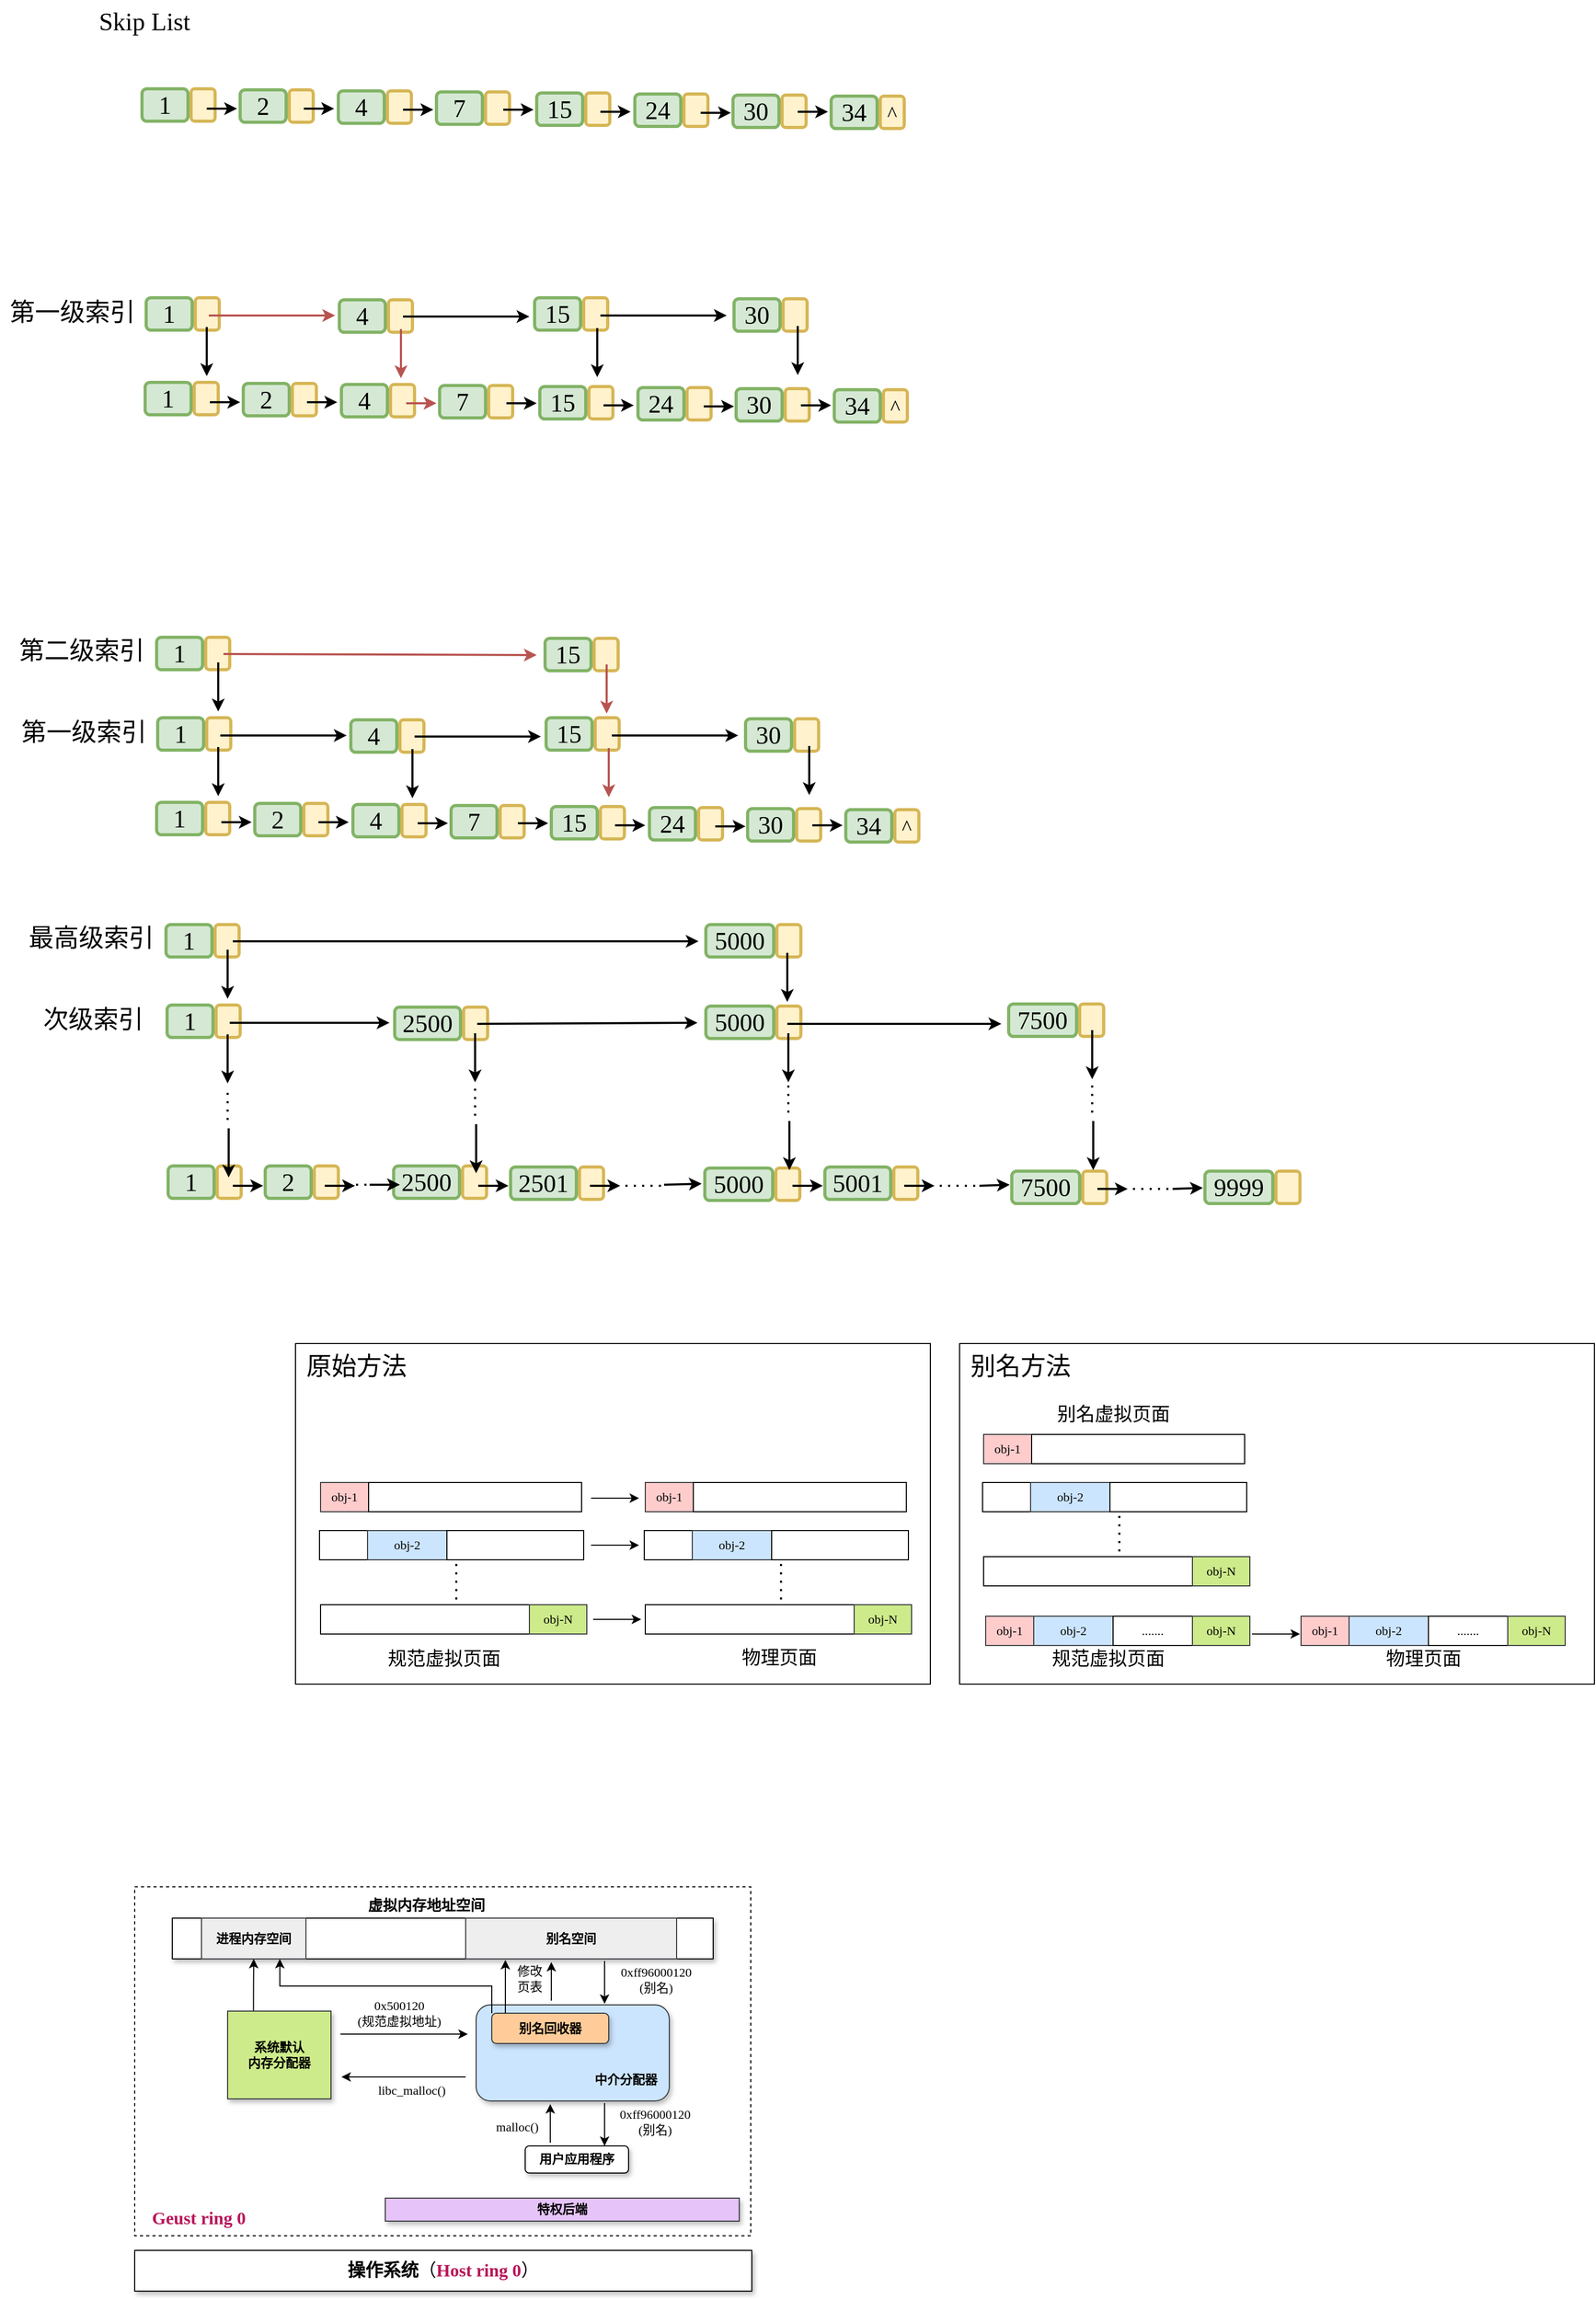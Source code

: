<mxfile version="24.2.2" type="github">
  <diagram name="第 1 页" id="ZvuYgRS8OIRiF2QTl3wt">
    <mxGraphModel dx="2030" dy="1657" grid="0" gridSize="10" guides="0" tooltips="1" connect="1" arrows="1" fold="1" page="0" pageScale="1" pageWidth="827" pageHeight="1169" math="0" shadow="0">
      <root>
        <mxCell id="0" />
        <mxCell id="1" parent="0" />
        <mxCell id="3Hj_yJd5IUHqJ45RKS4R-333" value="" style="rounded=0;whiteSpace=wrap;html=1;dashed=1;" vertex="1" parent="1">
          <mxGeometry x="-714" y="684" width="590" height="334" as="geometry" />
        </mxCell>
        <mxCell id="3Hj_yJd5IUHqJ45RKS4R-262" value="" style="rounded=0;whiteSpace=wrap;html=1;" vertex="1" parent="1">
          <mxGeometry x="76" y="164" width="608" height="326" as="geometry" />
        </mxCell>
        <mxCell id="3Hj_yJd5IUHqJ45RKS4R-1" value="&lt;font style=&quot;font-size: 24px;&quot; face=&quot;Comic Sans MS&quot;&gt;Skip List&lt;/font&gt;" style="text;html=1;align=center;verticalAlign=middle;resizable=0;points=[];autosize=1;strokeColor=none;fillColor=none;" vertex="1" parent="1">
          <mxGeometry x="-764" y="-1122" width="117" height="41" as="geometry" />
        </mxCell>
        <mxCell id="3Hj_yJd5IUHqJ45RKS4R-2" value="&lt;font face=&quot;Comic Sans MS&quot; style=&quot;font-size: 24px;&quot;&gt;1&lt;/font&gt;" style="rounded=1;whiteSpace=wrap;html=1;fillColor=#d5e8d4;strokeColor=#82b366;strokeWidth=3;shadow=0;" vertex="1" parent="1">
          <mxGeometry x="-707" y="-1037" width="44" height="31" as="geometry" />
        </mxCell>
        <mxCell id="3Hj_yJd5IUHqJ45RKS4R-4" value="" style="rounded=1;whiteSpace=wrap;html=1;fillColor=#fff2cc;strokeColor=#d6b656;strokeWidth=3;shadow=0;" vertex="1" parent="1">
          <mxGeometry x="-660" y="-1037" width="23" height="31" as="geometry" />
        </mxCell>
        <mxCell id="3Hj_yJd5IUHqJ45RKS4R-5" value="&lt;font face=&quot;Comic Sans MS&quot; style=&quot;font-size: 24px;&quot;&gt;2&lt;/font&gt;" style="rounded=1;whiteSpace=wrap;html=1;fillColor=#d5e8d4;strokeColor=#82b366;strokeWidth=3;shadow=0;" vertex="1" parent="1">
          <mxGeometry x="-613" y="-1036" width="44" height="31" as="geometry" />
        </mxCell>
        <mxCell id="3Hj_yJd5IUHqJ45RKS4R-6" value="" style="rounded=1;whiteSpace=wrap;html=1;fillColor=#fff2cc;strokeColor=#d6b656;strokeWidth=3;shadow=0;" vertex="1" parent="1">
          <mxGeometry x="-566" y="-1036" width="23" height="31" as="geometry" />
        </mxCell>
        <mxCell id="3Hj_yJd5IUHqJ45RKS4R-7" value="&lt;font face=&quot;Comic Sans MS&quot; style=&quot;font-size: 24px;&quot;&gt;4&lt;/font&gt;" style="rounded=1;whiteSpace=wrap;html=1;fillColor=#d5e8d4;strokeColor=#82b366;strokeWidth=3;shadow=0;" vertex="1" parent="1">
          <mxGeometry x="-519" y="-1035" width="44" height="31" as="geometry" />
        </mxCell>
        <mxCell id="3Hj_yJd5IUHqJ45RKS4R-8" value="" style="rounded=1;whiteSpace=wrap;html=1;fillColor=#fff2cc;strokeColor=#d6b656;strokeWidth=3;shadow=0;" vertex="1" parent="1">
          <mxGeometry x="-472" y="-1035" width="23" height="31" as="geometry" />
        </mxCell>
        <mxCell id="3Hj_yJd5IUHqJ45RKS4R-9" value="&lt;font face=&quot;Comic Sans MS&quot; style=&quot;font-size: 24px;&quot;&gt;7&lt;/font&gt;" style="rounded=1;whiteSpace=wrap;html=1;fillColor=#d5e8d4;strokeColor=#82b366;strokeWidth=3;shadow=0;" vertex="1" parent="1">
          <mxGeometry x="-425" y="-1034" width="44" height="31" as="geometry" />
        </mxCell>
        <mxCell id="3Hj_yJd5IUHqJ45RKS4R-10" value="" style="rounded=1;whiteSpace=wrap;html=1;fillColor=#fff2cc;strokeColor=#d6b656;strokeWidth=3;shadow=0;" vertex="1" parent="1">
          <mxGeometry x="-378" y="-1034" width="23" height="31" as="geometry" />
        </mxCell>
        <mxCell id="3Hj_yJd5IUHqJ45RKS4R-15" value="&lt;font face=&quot;Comic Sans MS&quot; style=&quot;font-size: 24px;&quot;&gt;15&lt;/font&gt;" style="rounded=1;whiteSpace=wrap;html=1;fillColor=#d5e8d4;strokeColor=#82b366;strokeWidth=3;shadow=0;" vertex="1" parent="1">
          <mxGeometry x="-329" y="-1033" width="44" height="31" as="geometry" />
        </mxCell>
        <mxCell id="3Hj_yJd5IUHqJ45RKS4R-16" value="" style="rounded=1;whiteSpace=wrap;html=1;fillColor=#fff2cc;strokeColor=#d6b656;strokeWidth=3;shadow=0;" vertex="1" parent="1">
          <mxGeometry x="-282" y="-1033" width="23" height="31" as="geometry" />
        </mxCell>
        <mxCell id="3Hj_yJd5IUHqJ45RKS4R-17" value="&lt;font face=&quot;Comic Sans MS&quot; style=&quot;font-size: 24px;&quot;&gt;24&lt;/font&gt;" style="rounded=1;whiteSpace=wrap;html=1;fillColor=#d5e8d4;strokeColor=#82b366;strokeWidth=3;shadow=0;" vertex="1" parent="1">
          <mxGeometry x="-235" y="-1032" width="44" height="31" as="geometry" />
        </mxCell>
        <mxCell id="3Hj_yJd5IUHqJ45RKS4R-18" value="" style="rounded=1;whiteSpace=wrap;html=1;fillColor=#fff2cc;strokeColor=#d6b656;strokeWidth=3;shadow=0;" vertex="1" parent="1">
          <mxGeometry x="-188" y="-1032" width="23" height="31" as="geometry" />
        </mxCell>
        <mxCell id="3Hj_yJd5IUHqJ45RKS4R-19" value="&lt;font face=&quot;Comic Sans MS&quot;&gt;&lt;span style=&quot;font-size: 24px;&quot;&gt;30&lt;/span&gt;&lt;/font&gt;" style="rounded=1;whiteSpace=wrap;html=1;fillColor=#d5e8d4;strokeColor=#82b366;strokeWidth=3;shadow=0;" vertex="1" parent="1">
          <mxGeometry x="-141" y="-1031" width="44" height="31" as="geometry" />
        </mxCell>
        <mxCell id="3Hj_yJd5IUHqJ45RKS4R-20" value="" style="rounded=1;whiteSpace=wrap;html=1;fillColor=#fff2cc;strokeColor=#d6b656;strokeWidth=3;shadow=0;" vertex="1" parent="1">
          <mxGeometry x="-94" y="-1031" width="23" height="31" as="geometry" />
        </mxCell>
        <mxCell id="3Hj_yJd5IUHqJ45RKS4R-21" value="&lt;font face=&quot;Comic Sans MS&quot; style=&quot;font-size: 24px;&quot;&gt;34&lt;/font&gt;" style="rounded=1;whiteSpace=wrap;html=1;fillColor=#d5e8d4;strokeColor=#82b366;strokeWidth=3;shadow=0;" vertex="1" parent="1">
          <mxGeometry x="-47" y="-1030" width="44" height="31" as="geometry" />
        </mxCell>
        <mxCell id="3Hj_yJd5IUHqJ45RKS4R-22" value="&lt;font face=&quot;Comic Sans MS&quot; style=&quot;font-size: 20px;&quot;&gt;^&lt;/font&gt;" style="rounded=1;whiteSpace=wrap;html=1;fillColor=#fff2cc;strokeColor=#d6b656;strokeWidth=3;shadow=0;" vertex="1" parent="1">
          <mxGeometry y="-1030" width="23" height="31" as="geometry" />
        </mxCell>
        <mxCell id="3Hj_yJd5IUHqJ45RKS4R-23" value="" style="endArrow=classic;html=1;rounded=0;entryX=0;entryY=0.5;entryDx=0;entryDy=0;curved=1;strokeWidth=2;" edge="1" parent="1">
          <mxGeometry width="50" height="50" relative="1" as="geometry">
            <mxPoint x="-645" y="-1018" as="sourcePoint" />
            <mxPoint x="-616" y="-1018" as="targetPoint" />
          </mxGeometry>
        </mxCell>
        <mxCell id="3Hj_yJd5IUHqJ45RKS4R-24" value="" style="endArrow=classic;html=1;rounded=0;entryX=0;entryY=0.5;entryDx=0;entryDy=0;strokeWidth=2;" edge="1" parent="1">
          <mxGeometry width="50" height="50" relative="1" as="geometry">
            <mxPoint x="-552" y="-1018" as="sourcePoint" />
            <mxPoint x="-523" y="-1018" as="targetPoint" />
          </mxGeometry>
        </mxCell>
        <mxCell id="3Hj_yJd5IUHqJ45RKS4R-26" value="" style="endArrow=classic;html=1;rounded=0;entryX=0;entryY=0.5;entryDx=0;entryDy=0;strokeWidth=2;" edge="1" parent="1">
          <mxGeometry width="50" height="50" relative="1" as="geometry">
            <mxPoint x="-457" y="-1017" as="sourcePoint" />
            <mxPoint x="-428" y="-1017" as="targetPoint" />
          </mxGeometry>
        </mxCell>
        <mxCell id="3Hj_yJd5IUHqJ45RKS4R-27" value="" style="endArrow=classic;html=1;rounded=0;entryX=0;entryY=0.5;entryDx=0;entryDy=0;strokeWidth=2;" edge="1" parent="1">
          <mxGeometry width="50" height="50" relative="1" as="geometry">
            <mxPoint x="-361" y="-1017" as="sourcePoint" />
            <mxPoint x="-332" y="-1017" as="targetPoint" />
          </mxGeometry>
        </mxCell>
        <mxCell id="3Hj_yJd5IUHqJ45RKS4R-28" value="" style="endArrow=classic;html=1;rounded=0;entryX=0;entryY=0.5;entryDx=0;entryDy=0;strokeWidth=2;" edge="1" parent="1">
          <mxGeometry width="50" height="50" relative="1" as="geometry">
            <mxPoint x="-268" y="-1015" as="sourcePoint" />
            <mxPoint x="-239" y="-1015" as="targetPoint" />
          </mxGeometry>
        </mxCell>
        <mxCell id="3Hj_yJd5IUHqJ45RKS4R-29" value="" style="endArrow=classic;html=1;rounded=0;entryX=0;entryY=0.5;entryDx=0;entryDy=0;strokeWidth=2;" edge="1" parent="1">
          <mxGeometry width="50" height="50" relative="1" as="geometry">
            <mxPoint x="-172" y="-1014" as="sourcePoint" />
            <mxPoint x="-143" y="-1014" as="targetPoint" />
          </mxGeometry>
        </mxCell>
        <mxCell id="3Hj_yJd5IUHqJ45RKS4R-30" value="" style="endArrow=classic;html=1;rounded=0;entryX=0;entryY=0.5;entryDx=0;entryDy=0;strokeWidth=2;" edge="1" parent="1">
          <mxGeometry width="50" height="50" relative="1" as="geometry">
            <mxPoint x="-79" y="-1015" as="sourcePoint" />
            <mxPoint x="-50" y="-1015" as="targetPoint" />
          </mxGeometry>
        </mxCell>
        <mxCell id="3Hj_yJd5IUHqJ45RKS4R-31" value="&lt;font face=&quot;Comic Sans MS&quot; style=&quot;font-size: 24px;&quot;&gt;1&lt;/font&gt;" style="rounded=1;whiteSpace=wrap;html=1;fillColor=#d5e8d4;strokeColor=#82b366;strokeWidth=3;shadow=0;" vertex="1" parent="1">
          <mxGeometry x="-704" y="-756" width="44" height="31" as="geometry" />
        </mxCell>
        <mxCell id="3Hj_yJd5IUHqJ45RKS4R-32" value="" style="rounded=1;whiteSpace=wrap;html=1;fillColor=#fff2cc;strokeColor=#d6b656;strokeWidth=3;shadow=0;" vertex="1" parent="1">
          <mxGeometry x="-657" y="-756" width="23" height="31" as="geometry" />
        </mxCell>
        <mxCell id="3Hj_yJd5IUHqJ45RKS4R-33" value="&lt;font face=&quot;Comic Sans MS&quot; style=&quot;font-size: 24px;&quot;&gt;2&lt;/font&gt;" style="rounded=1;whiteSpace=wrap;html=1;fillColor=#d5e8d4;strokeColor=#82b366;strokeWidth=3;shadow=0;" vertex="1" parent="1">
          <mxGeometry x="-610" y="-755" width="44" height="31" as="geometry" />
        </mxCell>
        <mxCell id="3Hj_yJd5IUHqJ45RKS4R-34" value="" style="rounded=1;whiteSpace=wrap;html=1;fillColor=#fff2cc;strokeColor=#d6b656;strokeWidth=3;shadow=0;" vertex="1" parent="1">
          <mxGeometry x="-563" y="-755" width="23" height="31" as="geometry" />
        </mxCell>
        <mxCell id="3Hj_yJd5IUHqJ45RKS4R-35" value="&lt;font face=&quot;Comic Sans MS&quot; style=&quot;font-size: 24px;&quot;&gt;4&lt;/font&gt;" style="rounded=1;whiteSpace=wrap;html=1;fillColor=#d5e8d4;strokeColor=#82b366;strokeWidth=3;shadow=0;" vertex="1" parent="1">
          <mxGeometry x="-516" y="-754" width="44" height="31" as="geometry" />
        </mxCell>
        <mxCell id="3Hj_yJd5IUHqJ45RKS4R-36" value="" style="rounded=1;whiteSpace=wrap;html=1;fillColor=#fff2cc;strokeColor=#d6b656;strokeWidth=3;shadow=0;" vertex="1" parent="1">
          <mxGeometry x="-469" y="-754" width="23" height="31" as="geometry" />
        </mxCell>
        <mxCell id="3Hj_yJd5IUHqJ45RKS4R-37" value="&lt;font face=&quot;Comic Sans MS&quot; style=&quot;font-size: 24px;&quot;&gt;7&lt;/font&gt;" style="rounded=1;whiteSpace=wrap;html=1;fillColor=#d5e8d4;strokeColor=#82b366;strokeWidth=3;shadow=0;" vertex="1" parent="1">
          <mxGeometry x="-422" y="-753" width="44" height="31" as="geometry" />
        </mxCell>
        <mxCell id="3Hj_yJd5IUHqJ45RKS4R-38" value="" style="rounded=1;whiteSpace=wrap;html=1;fillColor=#fff2cc;strokeColor=#d6b656;strokeWidth=3;shadow=0;" vertex="1" parent="1">
          <mxGeometry x="-375" y="-753" width="23" height="31" as="geometry" />
        </mxCell>
        <mxCell id="3Hj_yJd5IUHqJ45RKS4R-39" value="&lt;font face=&quot;Comic Sans MS&quot; style=&quot;font-size: 24px;&quot;&gt;15&lt;/font&gt;" style="rounded=1;whiteSpace=wrap;html=1;fillColor=#d5e8d4;strokeColor=#82b366;strokeWidth=3;shadow=0;" vertex="1" parent="1">
          <mxGeometry x="-326" y="-752" width="44" height="31" as="geometry" />
        </mxCell>
        <mxCell id="3Hj_yJd5IUHqJ45RKS4R-40" value="" style="rounded=1;whiteSpace=wrap;html=1;fillColor=#fff2cc;strokeColor=#d6b656;strokeWidth=3;shadow=0;" vertex="1" parent="1">
          <mxGeometry x="-279" y="-752" width="23" height="31" as="geometry" />
        </mxCell>
        <mxCell id="3Hj_yJd5IUHqJ45RKS4R-41" value="&lt;font face=&quot;Comic Sans MS&quot; style=&quot;font-size: 24px;&quot;&gt;24&lt;/font&gt;" style="rounded=1;whiteSpace=wrap;html=1;fillColor=#d5e8d4;strokeColor=#82b366;strokeWidth=3;shadow=0;" vertex="1" parent="1">
          <mxGeometry x="-232" y="-751" width="44" height="31" as="geometry" />
        </mxCell>
        <mxCell id="3Hj_yJd5IUHqJ45RKS4R-42" value="" style="rounded=1;whiteSpace=wrap;html=1;fillColor=#fff2cc;strokeColor=#d6b656;strokeWidth=3;shadow=0;" vertex="1" parent="1">
          <mxGeometry x="-185" y="-751" width="23" height="31" as="geometry" />
        </mxCell>
        <mxCell id="3Hj_yJd5IUHqJ45RKS4R-43" value="&lt;font face=&quot;Comic Sans MS&quot;&gt;&lt;span style=&quot;font-size: 24px;&quot;&gt;30&lt;/span&gt;&lt;/font&gt;" style="rounded=1;whiteSpace=wrap;html=1;fillColor=#d5e8d4;strokeColor=#82b366;strokeWidth=3;shadow=0;" vertex="1" parent="1">
          <mxGeometry x="-138" y="-750" width="44" height="31" as="geometry" />
        </mxCell>
        <mxCell id="3Hj_yJd5IUHqJ45RKS4R-44" value="" style="rounded=1;whiteSpace=wrap;html=1;fillColor=#fff2cc;strokeColor=#d6b656;strokeWidth=3;shadow=0;" vertex="1" parent="1">
          <mxGeometry x="-91" y="-750" width="23" height="31" as="geometry" />
        </mxCell>
        <mxCell id="3Hj_yJd5IUHqJ45RKS4R-45" value="&lt;font face=&quot;Comic Sans MS&quot; style=&quot;font-size: 24px;&quot;&gt;34&lt;/font&gt;" style="rounded=1;whiteSpace=wrap;html=1;fillColor=#d5e8d4;strokeColor=#82b366;strokeWidth=3;shadow=0;" vertex="1" parent="1">
          <mxGeometry x="-44" y="-749" width="44" height="31" as="geometry" />
        </mxCell>
        <mxCell id="3Hj_yJd5IUHqJ45RKS4R-46" value="&lt;font face=&quot;Comic Sans MS&quot; style=&quot;font-size: 20px;&quot;&gt;^&lt;/font&gt;" style="rounded=1;whiteSpace=wrap;html=1;fillColor=#fff2cc;strokeColor=#d6b656;strokeWidth=3;shadow=0;" vertex="1" parent="1">
          <mxGeometry x="3" y="-749" width="23" height="31" as="geometry" />
        </mxCell>
        <mxCell id="3Hj_yJd5IUHqJ45RKS4R-47" value="" style="endArrow=classic;html=1;rounded=0;entryX=0;entryY=0.5;entryDx=0;entryDy=0;curved=1;strokeWidth=2;" edge="1" parent="1">
          <mxGeometry width="50" height="50" relative="1" as="geometry">
            <mxPoint x="-642" y="-737" as="sourcePoint" />
            <mxPoint x="-613" y="-737" as="targetPoint" />
          </mxGeometry>
        </mxCell>
        <mxCell id="3Hj_yJd5IUHqJ45RKS4R-48" value="" style="endArrow=classic;html=1;rounded=0;entryX=0;entryY=0.5;entryDx=0;entryDy=0;strokeWidth=2;" edge="1" parent="1">
          <mxGeometry width="50" height="50" relative="1" as="geometry">
            <mxPoint x="-549" y="-737" as="sourcePoint" />
            <mxPoint x="-520" y="-737" as="targetPoint" />
          </mxGeometry>
        </mxCell>
        <mxCell id="3Hj_yJd5IUHqJ45RKS4R-49" value="" style="endArrow=classic;html=1;rounded=0;entryX=0;entryY=0.5;entryDx=0;entryDy=0;strokeWidth=2;fillColor=#f8cecc;strokeColor=#b85450;" edge="1" parent="1">
          <mxGeometry width="50" height="50" relative="1" as="geometry">
            <mxPoint x="-454" y="-736" as="sourcePoint" />
            <mxPoint x="-425" y="-736" as="targetPoint" />
          </mxGeometry>
        </mxCell>
        <mxCell id="3Hj_yJd5IUHqJ45RKS4R-50" value="" style="endArrow=classic;html=1;rounded=0;entryX=0;entryY=0.5;entryDx=0;entryDy=0;strokeWidth=2;" edge="1" parent="1">
          <mxGeometry width="50" height="50" relative="1" as="geometry">
            <mxPoint x="-358" y="-736" as="sourcePoint" />
            <mxPoint x="-329" y="-736" as="targetPoint" />
          </mxGeometry>
        </mxCell>
        <mxCell id="3Hj_yJd5IUHqJ45RKS4R-51" value="" style="endArrow=classic;html=1;rounded=0;entryX=0;entryY=0.5;entryDx=0;entryDy=0;strokeWidth=2;" edge="1" parent="1">
          <mxGeometry width="50" height="50" relative="1" as="geometry">
            <mxPoint x="-265" y="-734" as="sourcePoint" />
            <mxPoint x="-236" y="-734" as="targetPoint" />
          </mxGeometry>
        </mxCell>
        <mxCell id="3Hj_yJd5IUHqJ45RKS4R-52" value="" style="endArrow=classic;html=1;rounded=0;entryX=0;entryY=0.5;entryDx=0;entryDy=0;strokeWidth=2;" edge="1" parent="1">
          <mxGeometry width="50" height="50" relative="1" as="geometry">
            <mxPoint x="-169" y="-733" as="sourcePoint" />
            <mxPoint x="-140" y="-733" as="targetPoint" />
          </mxGeometry>
        </mxCell>
        <mxCell id="3Hj_yJd5IUHqJ45RKS4R-53" value="" style="endArrow=classic;html=1;rounded=0;entryX=0;entryY=0.5;entryDx=0;entryDy=0;strokeWidth=2;" edge="1" parent="1">
          <mxGeometry width="50" height="50" relative="1" as="geometry">
            <mxPoint x="-76" y="-734" as="sourcePoint" />
            <mxPoint x="-47" y="-734" as="targetPoint" />
          </mxGeometry>
        </mxCell>
        <mxCell id="3Hj_yJd5IUHqJ45RKS4R-54" value="&lt;font face=&quot;Comic Sans MS&quot; style=&quot;font-size: 24px;&quot;&gt;1&lt;/font&gt;" style="rounded=1;whiteSpace=wrap;html=1;fillColor=#d5e8d4;strokeColor=#82b366;strokeWidth=3;shadow=0;" vertex="1" parent="1">
          <mxGeometry x="-703" y="-837" width="44" height="31" as="geometry" />
        </mxCell>
        <mxCell id="3Hj_yJd5IUHqJ45RKS4R-55" value="" style="rounded=1;whiteSpace=wrap;html=1;fillColor=#fff2cc;strokeColor=#d6b656;strokeWidth=3;shadow=0;" vertex="1" parent="1">
          <mxGeometry x="-656" y="-837" width="23" height="31" as="geometry" />
        </mxCell>
        <mxCell id="3Hj_yJd5IUHqJ45RKS4R-56" value="&lt;font face=&quot;Comic Sans MS&quot; style=&quot;font-size: 24px;&quot;&gt;4&lt;/font&gt;" style="rounded=1;whiteSpace=wrap;html=1;fillColor=#d5e8d4;strokeColor=#82b366;strokeWidth=3;shadow=0;" vertex="1" parent="1">
          <mxGeometry x="-518" y="-835" width="44" height="31" as="geometry" />
        </mxCell>
        <mxCell id="3Hj_yJd5IUHqJ45RKS4R-57" value="" style="rounded=1;whiteSpace=wrap;html=1;fillColor=#fff2cc;strokeColor=#d6b656;strokeWidth=3;shadow=0;" vertex="1" parent="1">
          <mxGeometry x="-471" y="-835" width="23" height="31" as="geometry" />
        </mxCell>
        <mxCell id="3Hj_yJd5IUHqJ45RKS4R-58" value="&lt;font face=&quot;Comic Sans MS&quot; style=&quot;font-size: 24px;&quot;&gt;15&lt;/font&gt;" style="rounded=1;whiteSpace=wrap;html=1;fillColor=#d5e8d4;strokeColor=#82b366;strokeWidth=3;shadow=0;" vertex="1" parent="1">
          <mxGeometry x="-331" y="-837" width="44" height="31" as="geometry" />
        </mxCell>
        <mxCell id="3Hj_yJd5IUHqJ45RKS4R-59" value="" style="rounded=1;whiteSpace=wrap;html=1;fillColor=#fff2cc;strokeColor=#d6b656;strokeWidth=3;shadow=0;" vertex="1" parent="1">
          <mxGeometry x="-284" y="-837" width="23" height="31" as="geometry" />
        </mxCell>
        <mxCell id="3Hj_yJd5IUHqJ45RKS4R-60" value="&lt;font face=&quot;Comic Sans MS&quot;&gt;&lt;span style=&quot;font-size: 24px;&quot;&gt;30&lt;/span&gt;&lt;/font&gt;" style="rounded=1;whiteSpace=wrap;html=1;fillColor=#d5e8d4;strokeColor=#82b366;strokeWidth=3;shadow=0;" vertex="1" parent="1">
          <mxGeometry x="-140" y="-836" width="44" height="31" as="geometry" />
        </mxCell>
        <mxCell id="3Hj_yJd5IUHqJ45RKS4R-61" value="" style="rounded=1;whiteSpace=wrap;html=1;fillColor=#fff2cc;strokeColor=#d6b656;strokeWidth=3;shadow=0;" vertex="1" parent="1">
          <mxGeometry x="-93" y="-836" width="23" height="31" as="geometry" />
        </mxCell>
        <mxCell id="3Hj_yJd5IUHqJ45RKS4R-63" value="" style="endArrow=classic;html=1;rounded=0;curved=1;strokeWidth=2;fillColor=#f8cecc;strokeColor=#b85450;" edge="1" parent="1">
          <mxGeometry width="50" height="50" relative="1" as="geometry">
            <mxPoint x="-643" y="-820" as="sourcePoint" />
            <mxPoint x="-522" y="-820" as="targetPoint" />
          </mxGeometry>
        </mxCell>
        <mxCell id="3Hj_yJd5IUHqJ45RKS4R-64" value="" style="endArrow=classic;html=1;rounded=0;curved=1;strokeWidth=2;" edge="1" parent="1">
          <mxGeometry width="50" height="50" relative="1" as="geometry">
            <mxPoint x="-457" y="-819" as="sourcePoint" />
            <mxPoint x="-336" y="-819" as="targetPoint" />
          </mxGeometry>
        </mxCell>
        <mxCell id="3Hj_yJd5IUHqJ45RKS4R-65" value="" style="endArrow=classic;html=1;rounded=0;curved=1;strokeWidth=2;" edge="1" parent="1">
          <mxGeometry width="50" height="50" relative="1" as="geometry">
            <mxPoint x="-268" y="-820" as="sourcePoint" />
            <mxPoint x="-147" y="-820" as="targetPoint" />
          </mxGeometry>
        </mxCell>
        <mxCell id="3Hj_yJd5IUHqJ45RKS4R-66" value="" style="endArrow=classic;html=1;rounded=0;curved=1;strokeWidth=2;" edge="1" parent="1">
          <mxGeometry width="50" height="50" relative="1" as="geometry">
            <mxPoint x="-645" y="-809" as="sourcePoint" />
            <mxPoint x="-645" y="-762" as="targetPoint" />
          </mxGeometry>
        </mxCell>
        <mxCell id="3Hj_yJd5IUHqJ45RKS4R-67" value="" style="endArrow=classic;html=1;rounded=0;curved=1;strokeWidth=2;fillColor=#f8cecc;strokeColor=#b85450;" edge="1" parent="1">
          <mxGeometry width="50" height="50" relative="1" as="geometry">
            <mxPoint x="-459" y="-807" as="sourcePoint" />
            <mxPoint x="-459" y="-760" as="targetPoint" />
          </mxGeometry>
        </mxCell>
        <mxCell id="3Hj_yJd5IUHqJ45RKS4R-68" value="" style="endArrow=classic;html=1;rounded=0;curved=1;strokeWidth=2;" edge="1" parent="1">
          <mxGeometry width="50" height="50" relative="1" as="geometry">
            <mxPoint x="-271" y="-808" as="sourcePoint" />
            <mxPoint x="-271" y="-761" as="targetPoint" />
          </mxGeometry>
        </mxCell>
        <mxCell id="3Hj_yJd5IUHqJ45RKS4R-69" value="" style="endArrow=classic;html=1;rounded=0;curved=1;strokeWidth=2;" edge="1" parent="1">
          <mxGeometry width="50" height="50" relative="1" as="geometry">
            <mxPoint x="-79" y="-810" as="sourcePoint" />
            <mxPoint x="-79" y="-763" as="targetPoint" />
          </mxGeometry>
        </mxCell>
        <mxCell id="3Hj_yJd5IUHqJ45RKS4R-70" value="&lt;font face=&quot;Comic Sans MS&quot;&gt;&lt;span style=&quot;font-size: 24px;&quot;&gt;第一级索引&lt;/span&gt;&lt;/font&gt;" style="text;html=1;align=center;verticalAlign=middle;resizable=0;points=[];autosize=1;strokeColor=none;fillColor=none;" vertex="1" parent="1">
          <mxGeometry x="-843" y="-844" width="138" height="41" as="geometry" />
        </mxCell>
        <mxCell id="3Hj_yJd5IUHqJ45RKS4R-110" value="&lt;font face=&quot;Comic Sans MS&quot; style=&quot;font-size: 24px;&quot;&gt;1&lt;/font&gt;" style="rounded=1;whiteSpace=wrap;html=1;fillColor=#d5e8d4;strokeColor=#82b366;strokeWidth=3;shadow=0;" vertex="1" parent="1">
          <mxGeometry x="-693" y="-354" width="44" height="31" as="geometry" />
        </mxCell>
        <mxCell id="3Hj_yJd5IUHqJ45RKS4R-111" value="" style="rounded=1;whiteSpace=wrap;html=1;fillColor=#fff2cc;strokeColor=#d6b656;strokeWidth=3;shadow=0;" vertex="1" parent="1">
          <mxGeometry x="-646" y="-354" width="23" height="31" as="geometry" />
        </mxCell>
        <mxCell id="3Hj_yJd5IUHqJ45RKS4R-112" value="&lt;font face=&quot;Comic Sans MS&quot; style=&quot;font-size: 24px;&quot;&gt;2&lt;/font&gt;" style="rounded=1;whiteSpace=wrap;html=1;fillColor=#d5e8d4;strokeColor=#82b366;strokeWidth=3;shadow=0;" vertex="1" parent="1">
          <mxGeometry x="-599" y="-353" width="44" height="31" as="geometry" />
        </mxCell>
        <mxCell id="3Hj_yJd5IUHqJ45RKS4R-113" value="" style="rounded=1;whiteSpace=wrap;html=1;fillColor=#fff2cc;strokeColor=#d6b656;strokeWidth=3;shadow=0;" vertex="1" parent="1">
          <mxGeometry x="-552" y="-353" width="23" height="31" as="geometry" />
        </mxCell>
        <mxCell id="3Hj_yJd5IUHqJ45RKS4R-114" value="&lt;font face=&quot;Comic Sans MS&quot; style=&quot;font-size: 24px;&quot;&gt;4&lt;/font&gt;" style="rounded=1;whiteSpace=wrap;html=1;fillColor=#d5e8d4;strokeColor=#82b366;strokeWidth=3;shadow=0;" vertex="1" parent="1">
          <mxGeometry x="-505" y="-352" width="44" height="31" as="geometry" />
        </mxCell>
        <mxCell id="3Hj_yJd5IUHqJ45RKS4R-115" value="" style="rounded=1;whiteSpace=wrap;html=1;fillColor=#fff2cc;strokeColor=#d6b656;strokeWidth=3;shadow=0;" vertex="1" parent="1">
          <mxGeometry x="-458" y="-352" width="23" height="31" as="geometry" />
        </mxCell>
        <mxCell id="3Hj_yJd5IUHqJ45RKS4R-116" value="&lt;font face=&quot;Comic Sans MS&quot; style=&quot;font-size: 24px;&quot;&gt;7&lt;/font&gt;" style="rounded=1;whiteSpace=wrap;html=1;fillColor=#d5e8d4;strokeColor=#82b366;strokeWidth=3;shadow=0;" vertex="1" parent="1">
          <mxGeometry x="-411" y="-351" width="44" height="31" as="geometry" />
        </mxCell>
        <mxCell id="3Hj_yJd5IUHqJ45RKS4R-117" value="" style="rounded=1;whiteSpace=wrap;html=1;fillColor=#fff2cc;strokeColor=#d6b656;strokeWidth=3;shadow=0;" vertex="1" parent="1">
          <mxGeometry x="-364" y="-351" width="23" height="31" as="geometry" />
        </mxCell>
        <mxCell id="3Hj_yJd5IUHqJ45RKS4R-118" value="&lt;font face=&quot;Comic Sans MS&quot; style=&quot;font-size: 24px;&quot;&gt;15&lt;/font&gt;" style="rounded=1;whiteSpace=wrap;html=1;fillColor=#d5e8d4;strokeColor=#82b366;strokeWidth=3;shadow=0;" vertex="1" parent="1">
          <mxGeometry x="-315" y="-350" width="44" height="31" as="geometry" />
        </mxCell>
        <mxCell id="3Hj_yJd5IUHqJ45RKS4R-119" value="" style="rounded=1;whiteSpace=wrap;html=1;fillColor=#fff2cc;strokeColor=#d6b656;strokeWidth=3;shadow=0;" vertex="1" parent="1">
          <mxGeometry x="-268" y="-350" width="23" height="31" as="geometry" />
        </mxCell>
        <mxCell id="3Hj_yJd5IUHqJ45RKS4R-120" value="&lt;font face=&quot;Comic Sans MS&quot; style=&quot;font-size: 24px;&quot;&gt;24&lt;/font&gt;" style="rounded=1;whiteSpace=wrap;html=1;fillColor=#d5e8d4;strokeColor=#82b366;strokeWidth=3;shadow=0;" vertex="1" parent="1">
          <mxGeometry x="-221" y="-349" width="44" height="31" as="geometry" />
        </mxCell>
        <mxCell id="3Hj_yJd5IUHqJ45RKS4R-121" value="" style="rounded=1;whiteSpace=wrap;html=1;fillColor=#fff2cc;strokeColor=#d6b656;strokeWidth=3;shadow=0;" vertex="1" parent="1">
          <mxGeometry x="-174" y="-349" width="23" height="31" as="geometry" />
        </mxCell>
        <mxCell id="3Hj_yJd5IUHqJ45RKS4R-122" value="&lt;font face=&quot;Comic Sans MS&quot;&gt;&lt;span style=&quot;font-size: 24px;&quot;&gt;30&lt;/span&gt;&lt;/font&gt;" style="rounded=1;whiteSpace=wrap;html=1;fillColor=#d5e8d4;strokeColor=#82b366;strokeWidth=3;shadow=0;" vertex="1" parent="1">
          <mxGeometry x="-127" y="-348" width="44" height="31" as="geometry" />
        </mxCell>
        <mxCell id="3Hj_yJd5IUHqJ45RKS4R-123" value="" style="rounded=1;whiteSpace=wrap;html=1;fillColor=#fff2cc;strokeColor=#d6b656;strokeWidth=3;shadow=0;" vertex="1" parent="1">
          <mxGeometry x="-80" y="-348" width="23" height="31" as="geometry" />
        </mxCell>
        <mxCell id="3Hj_yJd5IUHqJ45RKS4R-124" value="&lt;font face=&quot;Comic Sans MS&quot; style=&quot;font-size: 24px;&quot;&gt;34&lt;/font&gt;" style="rounded=1;whiteSpace=wrap;html=1;fillColor=#d5e8d4;strokeColor=#82b366;strokeWidth=3;shadow=0;" vertex="1" parent="1">
          <mxGeometry x="-33" y="-347" width="44" height="31" as="geometry" />
        </mxCell>
        <mxCell id="3Hj_yJd5IUHqJ45RKS4R-125" value="&lt;font face=&quot;Comic Sans MS&quot; style=&quot;font-size: 20px;&quot;&gt;^&lt;/font&gt;" style="rounded=1;whiteSpace=wrap;html=1;fillColor=#fff2cc;strokeColor=#d6b656;strokeWidth=3;shadow=0;" vertex="1" parent="1">
          <mxGeometry x="14" y="-347" width="23" height="31" as="geometry" />
        </mxCell>
        <mxCell id="3Hj_yJd5IUHqJ45RKS4R-126" value="" style="endArrow=classic;html=1;rounded=0;entryX=0;entryY=0.5;entryDx=0;entryDy=0;curved=1;strokeWidth=2;" edge="1" parent="1">
          <mxGeometry width="50" height="50" relative="1" as="geometry">
            <mxPoint x="-631" y="-335" as="sourcePoint" />
            <mxPoint x="-602" y="-335" as="targetPoint" />
          </mxGeometry>
        </mxCell>
        <mxCell id="3Hj_yJd5IUHqJ45RKS4R-127" value="" style="endArrow=classic;html=1;rounded=0;entryX=0;entryY=0.5;entryDx=0;entryDy=0;strokeWidth=2;" edge="1" parent="1">
          <mxGeometry width="50" height="50" relative="1" as="geometry">
            <mxPoint x="-538" y="-335" as="sourcePoint" />
            <mxPoint x="-509" y="-335" as="targetPoint" />
          </mxGeometry>
        </mxCell>
        <mxCell id="3Hj_yJd5IUHqJ45RKS4R-128" value="" style="endArrow=classic;html=1;rounded=0;entryX=0;entryY=0.5;entryDx=0;entryDy=0;strokeWidth=2;" edge="1" parent="1">
          <mxGeometry width="50" height="50" relative="1" as="geometry">
            <mxPoint x="-443" y="-334" as="sourcePoint" />
            <mxPoint x="-414" y="-334" as="targetPoint" />
          </mxGeometry>
        </mxCell>
        <mxCell id="3Hj_yJd5IUHqJ45RKS4R-129" value="" style="endArrow=classic;html=1;rounded=0;entryX=0;entryY=0.5;entryDx=0;entryDy=0;strokeWidth=2;" edge="1" parent="1">
          <mxGeometry width="50" height="50" relative="1" as="geometry">
            <mxPoint x="-347" y="-334" as="sourcePoint" />
            <mxPoint x="-318" y="-334" as="targetPoint" />
          </mxGeometry>
        </mxCell>
        <mxCell id="3Hj_yJd5IUHqJ45RKS4R-130" value="" style="endArrow=classic;html=1;rounded=0;entryX=0;entryY=0.5;entryDx=0;entryDy=0;strokeWidth=2;" edge="1" parent="1">
          <mxGeometry width="50" height="50" relative="1" as="geometry">
            <mxPoint x="-254" y="-332" as="sourcePoint" />
            <mxPoint x="-225" y="-332" as="targetPoint" />
          </mxGeometry>
        </mxCell>
        <mxCell id="3Hj_yJd5IUHqJ45RKS4R-131" value="" style="endArrow=classic;html=1;rounded=0;entryX=0;entryY=0.5;entryDx=0;entryDy=0;strokeWidth=2;" edge="1" parent="1">
          <mxGeometry width="50" height="50" relative="1" as="geometry">
            <mxPoint x="-158" y="-331" as="sourcePoint" />
            <mxPoint x="-129" y="-331" as="targetPoint" />
          </mxGeometry>
        </mxCell>
        <mxCell id="3Hj_yJd5IUHqJ45RKS4R-132" value="" style="endArrow=classic;html=1;rounded=0;entryX=0;entryY=0.5;entryDx=0;entryDy=0;strokeWidth=2;" edge="1" parent="1">
          <mxGeometry width="50" height="50" relative="1" as="geometry">
            <mxPoint x="-65" y="-332" as="sourcePoint" />
            <mxPoint x="-36" y="-332" as="targetPoint" />
          </mxGeometry>
        </mxCell>
        <mxCell id="3Hj_yJd5IUHqJ45RKS4R-133" value="&lt;font face=&quot;Comic Sans MS&quot; style=&quot;font-size: 24px;&quot;&gt;1&lt;/font&gt;" style="rounded=1;whiteSpace=wrap;html=1;fillColor=#d5e8d4;strokeColor=#82b366;strokeWidth=3;shadow=0;" vertex="1" parent="1">
          <mxGeometry x="-692" y="-435" width="44" height="31" as="geometry" />
        </mxCell>
        <mxCell id="3Hj_yJd5IUHqJ45RKS4R-134" value="" style="rounded=1;whiteSpace=wrap;html=1;fillColor=#fff2cc;strokeColor=#d6b656;strokeWidth=3;shadow=0;" vertex="1" parent="1">
          <mxGeometry x="-645" y="-435" width="23" height="31" as="geometry" />
        </mxCell>
        <mxCell id="3Hj_yJd5IUHqJ45RKS4R-135" value="&lt;font face=&quot;Comic Sans MS&quot; style=&quot;font-size: 24px;&quot;&gt;4&lt;/font&gt;" style="rounded=1;whiteSpace=wrap;html=1;fillColor=#d5e8d4;strokeColor=#82b366;strokeWidth=3;shadow=0;" vertex="1" parent="1">
          <mxGeometry x="-507" y="-433" width="44" height="31" as="geometry" />
        </mxCell>
        <mxCell id="3Hj_yJd5IUHqJ45RKS4R-136" value="" style="rounded=1;whiteSpace=wrap;html=1;fillColor=#fff2cc;strokeColor=#d6b656;strokeWidth=3;shadow=0;" vertex="1" parent="1">
          <mxGeometry x="-460" y="-433" width="23" height="31" as="geometry" />
        </mxCell>
        <mxCell id="3Hj_yJd5IUHqJ45RKS4R-137" value="&lt;font face=&quot;Comic Sans MS&quot; style=&quot;font-size: 24px;&quot;&gt;15&lt;/font&gt;" style="rounded=1;whiteSpace=wrap;html=1;fillColor=#d5e8d4;strokeColor=#82b366;strokeWidth=3;shadow=0;" vertex="1" parent="1">
          <mxGeometry x="-320" y="-435" width="44" height="31" as="geometry" />
        </mxCell>
        <mxCell id="3Hj_yJd5IUHqJ45RKS4R-138" value="" style="rounded=1;whiteSpace=wrap;html=1;fillColor=#fff2cc;strokeColor=#d6b656;strokeWidth=3;shadow=0;" vertex="1" parent="1">
          <mxGeometry x="-273" y="-435" width="23" height="31" as="geometry" />
        </mxCell>
        <mxCell id="3Hj_yJd5IUHqJ45RKS4R-139" value="&lt;font face=&quot;Comic Sans MS&quot;&gt;&lt;span style=&quot;font-size: 24px;&quot;&gt;30&lt;/span&gt;&lt;/font&gt;" style="rounded=1;whiteSpace=wrap;html=1;fillColor=#d5e8d4;strokeColor=#82b366;strokeWidth=3;shadow=0;" vertex="1" parent="1">
          <mxGeometry x="-129" y="-434" width="44" height="31" as="geometry" />
        </mxCell>
        <mxCell id="3Hj_yJd5IUHqJ45RKS4R-140" value="" style="rounded=1;whiteSpace=wrap;html=1;fillColor=#fff2cc;strokeColor=#d6b656;strokeWidth=3;shadow=0;" vertex="1" parent="1">
          <mxGeometry x="-82" y="-434" width="23" height="31" as="geometry" />
        </mxCell>
        <mxCell id="3Hj_yJd5IUHqJ45RKS4R-141" value="" style="endArrow=classic;html=1;rounded=0;curved=1;strokeWidth=2;" edge="1" parent="1">
          <mxGeometry width="50" height="50" relative="1" as="geometry">
            <mxPoint x="-632" y="-418" as="sourcePoint" />
            <mxPoint x="-511" y="-418" as="targetPoint" />
          </mxGeometry>
        </mxCell>
        <mxCell id="3Hj_yJd5IUHqJ45RKS4R-142" value="" style="endArrow=classic;html=1;rounded=0;curved=1;strokeWidth=2;" edge="1" parent="1">
          <mxGeometry width="50" height="50" relative="1" as="geometry">
            <mxPoint x="-446" y="-417" as="sourcePoint" />
            <mxPoint x="-325" y="-417" as="targetPoint" />
          </mxGeometry>
        </mxCell>
        <mxCell id="3Hj_yJd5IUHqJ45RKS4R-143" value="" style="endArrow=classic;html=1;rounded=0;curved=1;strokeWidth=2;" edge="1" parent="1">
          <mxGeometry width="50" height="50" relative="1" as="geometry">
            <mxPoint x="-257" y="-418" as="sourcePoint" />
            <mxPoint x="-136" y="-418" as="targetPoint" />
          </mxGeometry>
        </mxCell>
        <mxCell id="3Hj_yJd5IUHqJ45RKS4R-144" value="" style="endArrow=classic;html=1;rounded=0;curved=1;strokeWidth=2;" edge="1" parent="1">
          <mxGeometry width="50" height="50" relative="1" as="geometry">
            <mxPoint x="-634" y="-407" as="sourcePoint" />
            <mxPoint x="-634" y="-360" as="targetPoint" />
          </mxGeometry>
        </mxCell>
        <mxCell id="3Hj_yJd5IUHqJ45RKS4R-145" value="" style="endArrow=classic;html=1;rounded=0;curved=1;strokeWidth=2;" edge="1" parent="1">
          <mxGeometry width="50" height="50" relative="1" as="geometry">
            <mxPoint x="-448" y="-405" as="sourcePoint" />
            <mxPoint x="-448" y="-358" as="targetPoint" />
          </mxGeometry>
        </mxCell>
        <mxCell id="3Hj_yJd5IUHqJ45RKS4R-146" value="" style="endArrow=classic;html=1;rounded=0;curved=1;strokeWidth=2;fillColor=#f8cecc;strokeColor=#b85450;" edge="1" parent="1">
          <mxGeometry width="50" height="50" relative="1" as="geometry">
            <mxPoint x="-260" y="-406" as="sourcePoint" />
            <mxPoint x="-260" y="-359" as="targetPoint" />
          </mxGeometry>
        </mxCell>
        <mxCell id="3Hj_yJd5IUHqJ45RKS4R-147" value="" style="endArrow=classic;html=1;rounded=0;curved=1;strokeWidth=2;" edge="1" parent="1">
          <mxGeometry width="50" height="50" relative="1" as="geometry">
            <mxPoint x="-68" y="-408" as="sourcePoint" />
            <mxPoint x="-68" y="-361" as="targetPoint" />
          </mxGeometry>
        </mxCell>
        <mxCell id="3Hj_yJd5IUHqJ45RKS4R-148" value="&lt;font face=&quot;Comic Sans MS&quot;&gt;&lt;span style=&quot;font-size: 24px;&quot;&gt;第一级索引&lt;/span&gt;&lt;/font&gt;" style="text;html=1;align=center;verticalAlign=middle;resizable=0;points=[];autosize=1;strokeColor=none;fillColor=none;" vertex="1" parent="1">
          <mxGeometry x="-832" y="-442" width="138" height="41" as="geometry" />
        </mxCell>
        <mxCell id="3Hj_yJd5IUHqJ45RKS4R-149" value="&lt;font face=&quot;Comic Sans MS&quot; style=&quot;font-size: 24px;&quot;&gt;1&lt;/font&gt;" style="rounded=1;whiteSpace=wrap;html=1;fillColor=#d5e8d4;strokeColor=#82b366;strokeWidth=3;shadow=0;" vertex="1" parent="1">
          <mxGeometry x="-693" y="-512" width="44" height="31" as="geometry" />
        </mxCell>
        <mxCell id="3Hj_yJd5IUHqJ45RKS4R-150" value="" style="rounded=1;whiteSpace=wrap;html=1;fillColor=#fff2cc;strokeColor=#d6b656;strokeWidth=3;shadow=0;" vertex="1" parent="1">
          <mxGeometry x="-646" y="-512" width="23" height="31" as="geometry" />
        </mxCell>
        <mxCell id="3Hj_yJd5IUHqJ45RKS4R-151" value="" style="endArrow=classic;html=1;rounded=0;curved=1;strokeWidth=2;" edge="1" parent="1">
          <mxGeometry width="50" height="50" relative="1" as="geometry">
            <mxPoint x="-634" y="-488" as="sourcePoint" />
            <mxPoint x="-634" y="-441" as="targetPoint" />
          </mxGeometry>
        </mxCell>
        <mxCell id="3Hj_yJd5IUHqJ45RKS4R-154" value="&lt;font face=&quot;Comic Sans MS&quot; style=&quot;font-size: 24px;&quot;&gt;15&lt;/font&gt;" style="rounded=1;whiteSpace=wrap;html=1;fillColor=#d5e8d4;strokeColor=#82b366;strokeWidth=3;shadow=0;" vertex="1" parent="1">
          <mxGeometry x="-321" y="-511" width="44" height="31" as="geometry" />
        </mxCell>
        <mxCell id="3Hj_yJd5IUHqJ45RKS4R-155" value="" style="rounded=1;whiteSpace=wrap;html=1;fillColor=#fff2cc;strokeColor=#d6b656;strokeWidth=3;shadow=0;" vertex="1" parent="1">
          <mxGeometry x="-274" y="-511" width="23" height="31" as="geometry" />
        </mxCell>
        <mxCell id="3Hj_yJd5IUHqJ45RKS4R-156" value="" style="endArrow=classic;html=1;rounded=0;curved=1;strokeWidth=2;fillColor=#f8cecc;strokeColor=#b85450;" edge="1" parent="1">
          <mxGeometry width="50" height="50" relative="1" as="geometry">
            <mxPoint x="-262" y="-486" as="sourcePoint" />
            <mxPoint x="-262" y="-439" as="targetPoint" />
          </mxGeometry>
        </mxCell>
        <mxCell id="3Hj_yJd5IUHqJ45RKS4R-157" value="" style="endArrow=classic;html=1;rounded=0;curved=1;strokeWidth=2;fillColor=#f8cecc;strokeColor=#b85450;" edge="1" parent="1">
          <mxGeometry width="50" height="50" relative="1" as="geometry">
            <mxPoint x="-629" y="-496" as="sourcePoint" />
            <mxPoint x="-329" y="-495" as="targetPoint" />
          </mxGeometry>
        </mxCell>
        <mxCell id="3Hj_yJd5IUHqJ45RKS4R-158" value="&lt;font face=&quot;Comic Sans MS&quot;&gt;&lt;span style=&quot;font-size: 24px;&quot;&gt;第二级索引&lt;/span&gt;&lt;/font&gt;" style="text;html=1;align=center;verticalAlign=middle;resizable=0;points=[];autosize=1;strokeColor=none;fillColor=none;" vertex="1" parent="1">
          <mxGeometry x="-834" y="-520" width="138" height="41" as="geometry" />
        </mxCell>
        <mxCell id="3Hj_yJd5IUHqJ45RKS4R-159" value="&lt;font face=&quot;Comic Sans MS&quot; style=&quot;font-size: 24px;&quot;&gt;1&lt;/font&gt;" style="rounded=1;whiteSpace=wrap;html=1;fillColor=#d5e8d4;strokeColor=#82b366;strokeWidth=3;shadow=0;" vertex="1" parent="1">
          <mxGeometry x="-682" y="-6" width="44" height="31" as="geometry" />
        </mxCell>
        <mxCell id="3Hj_yJd5IUHqJ45RKS4R-160" value="" style="rounded=1;whiteSpace=wrap;html=1;fillColor=#fff2cc;strokeColor=#d6b656;strokeWidth=3;shadow=0;" vertex="1" parent="1">
          <mxGeometry x="-635" y="-6" width="23" height="31" as="geometry" />
        </mxCell>
        <mxCell id="3Hj_yJd5IUHqJ45RKS4R-175" value="" style="endArrow=classic;html=1;rounded=0;entryX=0;entryY=0.5;entryDx=0;entryDy=0;curved=1;strokeWidth=2;" edge="1" parent="1">
          <mxGeometry width="50" height="50" relative="1" as="geometry">
            <mxPoint x="-620" y="13" as="sourcePoint" />
            <mxPoint x="-591" y="13" as="targetPoint" />
          </mxGeometry>
        </mxCell>
        <mxCell id="3Hj_yJd5IUHqJ45RKS4R-182" value="&lt;font face=&quot;Comic Sans MS&quot; style=&quot;font-size: 24px;&quot;&gt;1&lt;/font&gt;" style="rounded=1;whiteSpace=wrap;html=1;fillColor=#d5e8d4;strokeColor=#82b366;strokeWidth=3;shadow=0;" vertex="1" parent="1">
          <mxGeometry x="-683" y="-160" width="44" height="31" as="geometry" />
        </mxCell>
        <mxCell id="3Hj_yJd5IUHqJ45RKS4R-183" value="" style="rounded=1;whiteSpace=wrap;html=1;fillColor=#fff2cc;strokeColor=#d6b656;strokeWidth=3;shadow=0;" vertex="1" parent="1">
          <mxGeometry x="-636" y="-160" width="23" height="31" as="geometry" />
        </mxCell>
        <mxCell id="3Hj_yJd5IUHqJ45RKS4R-184" value="&lt;font face=&quot;Comic Sans MS&quot; style=&quot;font-size: 24px;&quot;&gt;2500&lt;/font&gt;" style="rounded=1;whiteSpace=wrap;html=1;fillColor=#d5e8d4;strokeColor=#82b366;strokeWidth=3;shadow=0;" vertex="1" parent="1">
          <mxGeometry x="-465" y="-158" width="63" height="31" as="geometry" />
        </mxCell>
        <mxCell id="3Hj_yJd5IUHqJ45RKS4R-185" value="" style="rounded=1;whiteSpace=wrap;html=1;fillColor=#fff2cc;strokeColor=#d6b656;strokeWidth=3;shadow=0;" vertex="1" parent="1">
          <mxGeometry x="-399" y="-158" width="23" height="31" as="geometry" />
        </mxCell>
        <mxCell id="3Hj_yJd5IUHqJ45RKS4R-190" value="" style="endArrow=classic;html=1;rounded=0;curved=1;strokeWidth=2;" edge="1" parent="1">
          <mxGeometry width="50" height="50" relative="1" as="geometry">
            <mxPoint x="-623" y="-143" as="sourcePoint" />
            <mxPoint x="-470" y="-143" as="targetPoint" />
          </mxGeometry>
        </mxCell>
        <mxCell id="3Hj_yJd5IUHqJ45RKS4R-191" value="" style="endArrow=classic;html=1;rounded=0;curved=1;strokeWidth=2;" edge="1" parent="1">
          <mxGeometry width="50" height="50" relative="1" as="geometry">
            <mxPoint x="-386" y="-142" as="sourcePoint" />
            <mxPoint x="-175" y="-143" as="targetPoint" />
          </mxGeometry>
        </mxCell>
        <mxCell id="3Hj_yJd5IUHqJ45RKS4R-193" value="" style="endArrow=classic;html=1;rounded=0;curved=1;strokeWidth=2;" edge="1" parent="1">
          <mxGeometry width="50" height="50" relative="1" as="geometry">
            <mxPoint x="-625" y="-132" as="sourcePoint" />
            <mxPoint x="-625" y="-85" as="targetPoint" />
          </mxGeometry>
        </mxCell>
        <mxCell id="3Hj_yJd5IUHqJ45RKS4R-194" value="" style="endArrow=classic;html=1;rounded=0;curved=1;strokeWidth=2;" edge="1" parent="1">
          <mxGeometry width="50" height="50" relative="1" as="geometry">
            <mxPoint x="-388" y="-133" as="sourcePoint" />
            <mxPoint x="-388" y="-86" as="targetPoint" />
          </mxGeometry>
        </mxCell>
        <mxCell id="3Hj_yJd5IUHqJ45RKS4R-197" value="&lt;font face=&quot;Comic Sans MS&quot;&gt;&lt;span style=&quot;font-size: 24px;&quot;&gt;次级索引&lt;/span&gt;&lt;/font&gt;" style="text;html=1;align=center;verticalAlign=middle;resizable=0;points=[];autosize=1;strokeColor=none;fillColor=none;" vertex="1" parent="1">
          <mxGeometry x="-811" y="-167" width="114" height="41" as="geometry" />
        </mxCell>
        <mxCell id="3Hj_yJd5IUHqJ45RKS4R-198" value="&lt;font face=&quot;Comic Sans MS&quot; style=&quot;font-size: 24px;&quot;&gt;1&lt;/font&gt;" style="rounded=1;whiteSpace=wrap;html=1;fillColor=#d5e8d4;strokeColor=#82b366;strokeWidth=3;shadow=0;" vertex="1" parent="1">
          <mxGeometry x="-684" y="-237" width="44" height="31" as="geometry" />
        </mxCell>
        <mxCell id="3Hj_yJd5IUHqJ45RKS4R-199" value="" style="rounded=1;whiteSpace=wrap;html=1;fillColor=#fff2cc;strokeColor=#d6b656;strokeWidth=3;shadow=0;" vertex="1" parent="1">
          <mxGeometry x="-637" y="-237" width="23" height="31" as="geometry" />
        </mxCell>
        <mxCell id="3Hj_yJd5IUHqJ45RKS4R-200" value="" style="endArrow=classic;html=1;rounded=0;curved=1;strokeWidth=2;" edge="1" parent="1">
          <mxGeometry width="50" height="50" relative="1" as="geometry">
            <mxPoint x="-625" y="-213" as="sourcePoint" />
            <mxPoint x="-625" y="-166" as="targetPoint" />
          </mxGeometry>
        </mxCell>
        <mxCell id="3Hj_yJd5IUHqJ45RKS4R-201" value="&lt;font face=&quot;Comic Sans MS&quot; style=&quot;font-size: 24px;&quot;&gt;5000&lt;/font&gt;" style="rounded=1;whiteSpace=wrap;html=1;fillColor=#d5e8d4;strokeColor=#82b366;strokeWidth=3;shadow=0;" vertex="1" parent="1">
          <mxGeometry x="-167" y="-237" width="65" height="31" as="geometry" />
        </mxCell>
        <mxCell id="3Hj_yJd5IUHqJ45RKS4R-202" value="" style="rounded=1;whiteSpace=wrap;html=1;fillColor=#fff2cc;strokeColor=#d6b656;strokeWidth=3;shadow=0;" vertex="1" parent="1">
          <mxGeometry x="-99" y="-237" width="23" height="31" as="geometry" />
        </mxCell>
        <mxCell id="3Hj_yJd5IUHqJ45RKS4R-203" value="" style="endArrow=classic;html=1;rounded=0;curved=1;strokeWidth=2;" edge="1" parent="1">
          <mxGeometry width="50" height="50" relative="1" as="geometry">
            <mxPoint x="-89" y="-210" as="sourcePoint" />
            <mxPoint x="-89" y="-163" as="targetPoint" />
          </mxGeometry>
        </mxCell>
        <mxCell id="3Hj_yJd5IUHqJ45RKS4R-204" value="" style="endArrow=classic;html=1;rounded=0;curved=1;strokeWidth=2;" edge="1" parent="1">
          <mxGeometry width="50" height="50" relative="1" as="geometry">
            <mxPoint x="-620" y="-221" as="sourcePoint" />
            <mxPoint x="-174" y="-221" as="targetPoint" />
          </mxGeometry>
        </mxCell>
        <mxCell id="3Hj_yJd5IUHqJ45RKS4R-205" value="&lt;font face=&quot;Comic Sans MS&quot;&gt;&lt;span style=&quot;font-size: 24px;&quot;&gt;最高级索引&lt;/span&gt;&lt;/font&gt;" style="text;html=1;align=center;verticalAlign=middle;resizable=0;points=[];autosize=1;strokeColor=none;fillColor=none;" vertex="1" parent="1">
          <mxGeometry x="-825" y="-245" width="138" height="41" as="geometry" />
        </mxCell>
        <mxCell id="3Hj_yJd5IUHqJ45RKS4R-206" value="&lt;font face=&quot;Comic Sans MS&quot; style=&quot;font-size: 24px;&quot;&gt;5000&lt;/font&gt;" style="rounded=1;whiteSpace=wrap;html=1;fillColor=#d5e8d4;strokeColor=#82b366;strokeWidth=3;shadow=0;" vertex="1" parent="1">
          <mxGeometry x="-167" y="-159" width="65" height="31" as="geometry" />
        </mxCell>
        <mxCell id="3Hj_yJd5IUHqJ45RKS4R-207" value="" style="rounded=1;whiteSpace=wrap;html=1;fillColor=#fff2cc;strokeColor=#d6b656;strokeWidth=3;shadow=0;" vertex="1" parent="1">
          <mxGeometry x="-99" y="-159" width="23" height="31" as="geometry" />
        </mxCell>
        <mxCell id="3Hj_yJd5IUHqJ45RKS4R-192" value="" style="endArrow=classic;html=1;rounded=0;curved=1;strokeWidth=2;" edge="1" parent="1">
          <mxGeometry width="50" height="50" relative="1" as="geometry">
            <mxPoint x="-89" y="-142" as="sourcePoint" />
            <mxPoint x="116" y="-142" as="targetPoint" />
          </mxGeometry>
        </mxCell>
        <mxCell id="3Hj_yJd5IUHqJ45RKS4R-208" value="&lt;font face=&quot;Comic Sans MS&quot; style=&quot;font-size: 24px;&quot;&gt;7500&lt;/font&gt;" style="rounded=1;whiteSpace=wrap;html=1;fillColor=#d5e8d4;strokeColor=#82b366;strokeWidth=3;shadow=0;" vertex="1" parent="1">
          <mxGeometry x="123" y="-161" width="65" height="31" as="geometry" />
        </mxCell>
        <mxCell id="3Hj_yJd5IUHqJ45RKS4R-209" value="" style="rounded=1;whiteSpace=wrap;html=1;fillColor=#fff2cc;strokeColor=#d6b656;strokeWidth=3;shadow=0;" vertex="1" parent="1">
          <mxGeometry x="191" y="-161" width="23" height="31" as="geometry" />
        </mxCell>
        <mxCell id="3Hj_yJd5IUHqJ45RKS4R-196" value="" style="endArrow=classic;html=1;rounded=0;curved=1;strokeWidth=2;" edge="1" parent="1">
          <mxGeometry width="50" height="50" relative="1" as="geometry">
            <mxPoint x="203" y="-136" as="sourcePoint" />
            <mxPoint x="203" y="-89" as="targetPoint" />
          </mxGeometry>
        </mxCell>
        <mxCell id="3Hj_yJd5IUHqJ45RKS4R-195" value="" style="endArrow=classic;html=1;rounded=0;curved=1;strokeWidth=2;" edge="1" parent="1">
          <mxGeometry width="50" height="50" relative="1" as="geometry">
            <mxPoint x="-88" y="-133" as="sourcePoint" />
            <mxPoint x="-88" y="-86" as="targetPoint" />
          </mxGeometry>
        </mxCell>
        <mxCell id="3Hj_yJd5IUHqJ45RKS4R-210" value="" style="endArrow=classic;html=1;rounded=0;curved=1;strokeWidth=2;" edge="1" parent="1">
          <mxGeometry width="50" height="50" relative="1" as="geometry">
            <mxPoint x="-624" y="-42" as="sourcePoint" />
            <mxPoint x="-624" y="5" as="targetPoint" />
          </mxGeometry>
        </mxCell>
        <mxCell id="3Hj_yJd5IUHqJ45RKS4R-212" value="" style="endArrow=none;dashed=1;html=1;dashPattern=1 3;strokeWidth=2;rounded=0;" edge="1" parent="1">
          <mxGeometry width="50" height="50" relative="1" as="geometry">
            <mxPoint x="-625" y="-50" as="sourcePoint" />
            <mxPoint x="-625" y="-80" as="targetPoint" />
          </mxGeometry>
        </mxCell>
        <mxCell id="3Hj_yJd5IUHqJ45RKS4R-213" value="&lt;font face=&quot;Comic Sans MS&quot; style=&quot;font-size: 24px;&quot;&gt;2500&lt;/font&gt;" style="rounded=1;whiteSpace=wrap;html=1;fillColor=#d5e8d4;strokeColor=#82b366;strokeWidth=3;shadow=0;" vertex="1" parent="1">
          <mxGeometry x="-466" y="-6" width="63" height="31" as="geometry" />
        </mxCell>
        <mxCell id="3Hj_yJd5IUHqJ45RKS4R-214" value="" style="rounded=1;whiteSpace=wrap;html=1;fillColor=#fff2cc;strokeColor=#d6b656;strokeWidth=3;shadow=0;" vertex="1" parent="1">
          <mxGeometry x="-400" y="-6" width="23" height="31" as="geometry" />
        </mxCell>
        <mxCell id="3Hj_yJd5IUHqJ45RKS4R-215" value="&lt;font face=&quot;Comic Sans MS&quot; style=&quot;font-size: 24px;&quot;&gt;2&lt;/font&gt;" style="rounded=1;whiteSpace=wrap;html=1;fillColor=#d5e8d4;strokeColor=#82b366;strokeWidth=3;shadow=0;" vertex="1" parent="1">
          <mxGeometry x="-589" y="-6" width="44" height="31" as="geometry" />
        </mxCell>
        <mxCell id="3Hj_yJd5IUHqJ45RKS4R-216" value="" style="rounded=1;whiteSpace=wrap;html=1;fillColor=#fff2cc;strokeColor=#d6b656;strokeWidth=3;shadow=0;" vertex="1" parent="1">
          <mxGeometry x="-542" y="-6" width="23" height="31" as="geometry" />
        </mxCell>
        <mxCell id="3Hj_yJd5IUHqJ45RKS4R-217" value="" style="endArrow=classic;html=1;rounded=0;curved=1;strokeWidth=2;" edge="1" parent="1">
          <mxGeometry width="50" height="50" relative="1" as="geometry">
            <mxPoint x="-387" y="-46" as="sourcePoint" />
            <mxPoint x="-387" y="1" as="targetPoint" />
          </mxGeometry>
        </mxCell>
        <mxCell id="3Hj_yJd5IUHqJ45RKS4R-218" value="" style="endArrow=none;dashed=1;html=1;dashPattern=1 3;strokeWidth=2;rounded=0;" edge="1" parent="1">
          <mxGeometry width="50" height="50" relative="1" as="geometry">
            <mxPoint x="-388" y="-54" as="sourcePoint" />
            <mxPoint x="-388" y="-84" as="targetPoint" />
          </mxGeometry>
        </mxCell>
        <mxCell id="3Hj_yJd5IUHqJ45RKS4R-220" value="" style="endArrow=classic;html=1;rounded=0;entryX=0;entryY=0.5;entryDx=0;entryDy=0;curved=1;strokeWidth=2;" edge="1" parent="1">
          <mxGeometry width="50" height="50" relative="1" as="geometry">
            <mxPoint x="-532" y="13" as="sourcePoint" />
            <mxPoint x="-503" y="13" as="targetPoint" />
          </mxGeometry>
        </mxCell>
        <mxCell id="3Hj_yJd5IUHqJ45RKS4R-221" value="" style="endArrow=none;dashed=1;html=1;dashPattern=1 3;strokeWidth=2;rounded=0;" edge="1" parent="1">
          <mxGeometry width="50" height="50" relative="1" as="geometry">
            <mxPoint x="-476" y="12" as="sourcePoint" />
            <mxPoint x="-504" y="12" as="targetPoint" />
          </mxGeometry>
        </mxCell>
        <mxCell id="3Hj_yJd5IUHqJ45RKS4R-222" value="" style="endArrow=classic;html=1;rounded=0;entryX=0;entryY=0.5;entryDx=0;entryDy=0;curved=1;strokeWidth=2;" edge="1" parent="1">
          <mxGeometry width="50" height="50" relative="1" as="geometry">
            <mxPoint x="-489" y="12" as="sourcePoint" />
            <mxPoint x="-460" y="12" as="targetPoint" />
          </mxGeometry>
        </mxCell>
        <mxCell id="3Hj_yJd5IUHqJ45RKS4R-223" value="" style="endArrow=classic;html=1;rounded=0;entryX=0;entryY=0.5;entryDx=0;entryDy=0;curved=1;strokeWidth=2;" edge="1" parent="1">
          <mxGeometry width="50" height="50" relative="1" as="geometry">
            <mxPoint x="-385" y="13" as="sourcePoint" />
            <mxPoint x="-356" y="13" as="targetPoint" />
          </mxGeometry>
        </mxCell>
        <mxCell id="3Hj_yJd5IUHqJ45RKS4R-228" value="&lt;font face=&quot;Comic Sans MS&quot; style=&quot;font-size: 24px;&quot;&gt;2501&lt;/font&gt;" style="rounded=1;whiteSpace=wrap;html=1;fillColor=#d5e8d4;strokeColor=#82b366;strokeWidth=3;shadow=0;" vertex="1" parent="1">
          <mxGeometry x="-354" y="-5" width="63" height="31" as="geometry" />
        </mxCell>
        <mxCell id="3Hj_yJd5IUHqJ45RKS4R-229" value="" style="rounded=1;whiteSpace=wrap;html=1;fillColor=#fff2cc;strokeColor=#d6b656;strokeWidth=3;shadow=0;" vertex="1" parent="1">
          <mxGeometry x="-288" y="-5" width="23" height="31" as="geometry" />
        </mxCell>
        <mxCell id="3Hj_yJd5IUHqJ45RKS4R-230" value="" style="endArrow=classic;html=1;rounded=0;entryX=0;entryY=0.5;entryDx=0;entryDy=0;curved=1;strokeWidth=2;" edge="1" parent="1">
          <mxGeometry width="50" height="50" relative="1" as="geometry">
            <mxPoint x="-278" y="13" as="sourcePoint" />
            <mxPoint x="-249" y="13" as="targetPoint" />
          </mxGeometry>
        </mxCell>
        <mxCell id="3Hj_yJd5IUHqJ45RKS4R-231" value="" style="endArrow=none;dashed=1;html=1;dashPattern=1 3;strokeWidth=2;rounded=0;" edge="1" parent="1">
          <mxGeometry width="50" height="50" relative="1" as="geometry">
            <mxPoint x="-210" y="13" as="sourcePoint" />
            <mxPoint x="-249" y="13" as="targetPoint" />
          </mxGeometry>
        </mxCell>
        <mxCell id="3Hj_yJd5IUHqJ45RKS4R-232" value="" style="endArrow=classic;html=1;rounded=0;curved=1;strokeWidth=2;" edge="1" parent="1">
          <mxGeometry width="50" height="50" relative="1" as="geometry">
            <mxPoint x="-207" y="12" as="sourcePoint" />
            <mxPoint x="-171" y="11" as="targetPoint" />
          </mxGeometry>
        </mxCell>
        <mxCell id="3Hj_yJd5IUHqJ45RKS4R-233" value="&lt;font face=&quot;Comic Sans MS&quot; style=&quot;font-size: 24px;&quot;&gt;5000&lt;/font&gt;" style="rounded=1;whiteSpace=wrap;html=1;fillColor=#d5e8d4;strokeColor=#82b366;strokeWidth=3;shadow=0;" vertex="1" parent="1">
          <mxGeometry x="-168" y="-4" width="65" height="31" as="geometry" />
        </mxCell>
        <mxCell id="3Hj_yJd5IUHqJ45RKS4R-234" value="" style="rounded=1;whiteSpace=wrap;html=1;fillColor=#fff2cc;strokeColor=#d6b656;strokeWidth=3;shadow=0;" vertex="1" parent="1">
          <mxGeometry x="-100" y="-4" width="23" height="31" as="geometry" />
        </mxCell>
        <mxCell id="3Hj_yJd5IUHqJ45RKS4R-237" value="" style="endArrow=classic;html=1;rounded=0;curved=1;strokeWidth=2;" edge="1" parent="1">
          <mxGeometry width="50" height="50" relative="1" as="geometry">
            <mxPoint x="-87" y="-49" as="sourcePoint" />
            <mxPoint x="-87" y="-2" as="targetPoint" />
          </mxGeometry>
        </mxCell>
        <mxCell id="3Hj_yJd5IUHqJ45RKS4R-238" value="" style="endArrow=none;dashed=1;html=1;dashPattern=1 3;strokeWidth=2;rounded=0;" edge="1" parent="1">
          <mxGeometry width="50" height="50" relative="1" as="geometry">
            <mxPoint x="-88" y="-57" as="sourcePoint" />
            <mxPoint x="-88" y="-87" as="targetPoint" />
          </mxGeometry>
        </mxCell>
        <mxCell id="3Hj_yJd5IUHqJ45RKS4R-240" value="" style="endArrow=classic;html=1;rounded=0;entryX=0;entryY=0.5;entryDx=0;entryDy=0;curved=1;strokeWidth=2;" edge="1" parent="1">
          <mxGeometry width="50" height="50" relative="1" as="geometry">
            <mxPoint x="-84" y="13" as="sourcePoint" />
            <mxPoint x="-55" y="13" as="targetPoint" />
          </mxGeometry>
        </mxCell>
        <mxCell id="3Hj_yJd5IUHqJ45RKS4R-241" value="&lt;font face=&quot;Comic Sans MS&quot; style=&quot;font-size: 24px;&quot;&gt;5001&lt;/font&gt;" style="rounded=1;whiteSpace=wrap;html=1;fillColor=#d5e8d4;strokeColor=#82b366;strokeWidth=3;shadow=0;" vertex="1" parent="1">
          <mxGeometry x="-53" y="-5" width="63" height="31" as="geometry" />
        </mxCell>
        <mxCell id="3Hj_yJd5IUHqJ45RKS4R-242" value="" style="rounded=1;whiteSpace=wrap;html=1;fillColor=#fff2cc;strokeColor=#d6b656;strokeWidth=3;shadow=0;" vertex="1" parent="1">
          <mxGeometry x="13" y="-5" width="23" height="31" as="geometry" />
        </mxCell>
        <mxCell id="3Hj_yJd5IUHqJ45RKS4R-243" value="" style="endArrow=classic;html=1;rounded=0;entryX=0;entryY=0.5;entryDx=0;entryDy=0;curved=1;strokeWidth=2;" edge="1" parent="1">
          <mxGeometry width="50" height="50" relative="1" as="geometry">
            <mxPoint x="23" y="13" as="sourcePoint" />
            <mxPoint x="52" y="13" as="targetPoint" />
          </mxGeometry>
        </mxCell>
        <mxCell id="3Hj_yJd5IUHqJ45RKS4R-244" value="" style="endArrow=none;dashed=1;html=1;dashPattern=1 3;strokeWidth=2;rounded=0;" edge="1" parent="1">
          <mxGeometry width="50" height="50" relative="1" as="geometry">
            <mxPoint x="91" y="13" as="sourcePoint" />
            <mxPoint x="52" y="13" as="targetPoint" />
          </mxGeometry>
        </mxCell>
        <mxCell id="3Hj_yJd5IUHqJ45RKS4R-245" value="" style="endArrow=classic;html=1;rounded=0;curved=1;strokeWidth=2;" edge="1" parent="1">
          <mxGeometry width="50" height="50" relative="1" as="geometry">
            <mxPoint x="95" y="13" as="sourcePoint" />
            <mxPoint x="124" y="12" as="targetPoint" />
          </mxGeometry>
        </mxCell>
        <mxCell id="3Hj_yJd5IUHqJ45RKS4R-246" value="&lt;font face=&quot;Comic Sans MS&quot; style=&quot;font-size: 24px;&quot;&gt;7500&lt;/font&gt;" style="rounded=1;whiteSpace=wrap;html=1;fillColor=#d5e8d4;strokeColor=#82b366;strokeWidth=3;shadow=0;" vertex="1" parent="1">
          <mxGeometry x="126" y="-1" width="65" height="31" as="geometry" />
        </mxCell>
        <mxCell id="3Hj_yJd5IUHqJ45RKS4R-247" value="" style="rounded=1;whiteSpace=wrap;html=1;fillColor=#fff2cc;strokeColor=#d6b656;strokeWidth=3;shadow=0;" vertex="1" parent="1">
          <mxGeometry x="194" y="-1" width="23" height="31" as="geometry" />
        </mxCell>
        <mxCell id="3Hj_yJd5IUHqJ45RKS4R-248" value="" style="endArrow=classic;html=1;rounded=0;curved=1;strokeWidth=2;" edge="1" parent="1">
          <mxGeometry width="50" height="50" relative="1" as="geometry">
            <mxPoint x="204" y="-49" as="sourcePoint" />
            <mxPoint x="204" y="-2" as="targetPoint" />
          </mxGeometry>
        </mxCell>
        <mxCell id="3Hj_yJd5IUHqJ45RKS4R-249" value="" style="endArrow=none;dashed=1;html=1;dashPattern=1 3;strokeWidth=2;rounded=0;" edge="1" parent="1">
          <mxGeometry width="50" height="50" relative="1" as="geometry">
            <mxPoint x="203" y="-57" as="sourcePoint" />
            <mxPoint x="203" y="-87" as="targetPoint" />
          </mxGeometry>
        </mxCell>
        <mxCell id="3Hj_yJd5IUHqJ45RKS4R-250" value="" style="endArrow=classic;html=1;rounded=0;entryX=0;entryY=0.5;entryDx=0;entryDy=0;curved=1;strokeWidth=2;" edge="1" parent="1">
          <mxGeometry width="50" height="50" relative="1" as="geometry">
            <mxPoint x="208" y="16" as="sourcePoint" />
            <mxPoint x="237" y="16" as="targetPoint" />
          </mxGeometry>
        </mxCell>
        <mxCell id="3Hj_yJd5IUHqJ45RKS4R-251" value="" style="endArrow=none;dashed=1;html=1;dashPattern=1 3;strokeWidth=2;rounded=0;" edge="1" parent="1">
          <mxGeometry width="50" height="50" relative="1" as="geometry">
            <mxPoint x="276" y="16" as="sourcePoint" />
            <mxPoint x="237" y="16" as="targetPoint" />
          </mxGeometry>
        </mxCell>
        <mxCell id="3Hj_yJd5IUHqJ45RKS4R-252" value="" style="endArrow=classic;html=1;rounded=0;curved=1;strokeWidth=2;" edge="1" parent="1">
          <mxGeometry width="50" height="50" relative="1" as="geometry">
            <mxPoint x="280" y="16" as="sourcePoint" />
            <mxPoint x="309" y="15" as="targetPoint" />
          </mxGeometry>
        </mxCell>
        <mxCell id="3Hj_yJd5IUHqJ45RKS4R-253" value="&lt;font face=&quot;Comic Sans MS&quot; style=&quot;font-size: 24px;&quot;&gt;9999&lt;/font&gt;" style="rounded=1;whiteSpace=wrap;html=1;fillColor=#d5e8d4;strokeColor=#82b366;strokeWidth=3;shadow=0;" vertex="1" parent="1">
          <mxGeometry x="311" y="-1" width="65" height="31" as="geometry" />
        </mxCell>
        <mxCell id="3Hj_yJd5IUHqJ45RKS4R-254" value="" style="rounded=1;whiteSpace=wrap;html=1;fillColor=#fff2cc;strokeColor=#d6b656;strokeWidth=3;shadow=0;" vertex="1" parent="1">
          <mxGeometry x="379" y="-1" width="23" height="31" as="geometry" />
        </mxCell>
        <mxCell id="3Hj_yJd5IUHqJ45RKS4R-256" value="&lt;font face=&quot;Comic Sans MS&quot;&gt;obj-1&lt;/font&gt;" style="rounded=0;whiteSpace=wrap;html=1;fillColor=#ffcccc;strokeColor=#36393d;" vertex="1" parent="1">
          <mxGeometry x="101" y="425" width="46" height="28" as="geometry" />
        </mxCell>
        <mxCell id="3Hj_yJd5IUHqJ45RKS4R-258" value="&lt;font face=&quot;Comic Sans MS&quot;&gt;obj-2&lt;/font&gt;" style="rounded=0;whiteSpace=wrap;html=1;fillColor=#cce5ff;strokeColor=#36393d;" vertex="1" parent="1">
          <mxGeometry x="147" y="425" width="76" height="28" as="geometry" />
        </mxCell>
        <mxCell id="3Hj_yJd5IUHqJ45RKS4R-260" value="&lt;font face=&quot;Comic Sans MS&quot;&gt;.......&lt;/font&gt;" style="rounded=0;whiteSpace=wrap;html=1;" vertex="1" parent="1">
          <mxGeometry x="223" y="425" width="76" height="28" as="geometry" />
        </mxCell>
        <mxCell id="3Hj_yJd5IUHqJ45RKS4R-261" value="&lt;font face=&quot;Comic Sans MS&quot;&gt;obj-N&lt;/font&gt;" style="rounded=0;whiteSpace=wrap;html=1;fillColor=#cdeb8b;strokeColor=#36393d;" vertex="1" parent="1">
          <mxGeometry x="299" y="425" width="55" height="28" as="geometry" />
        </mxCell>
        <mxCell id="3Hj_yJd5IUHqJ45RKS4R-263" value="&lt;font face=&quot;Comic Sans MS&quot;&gt;&lt;span style=&quot;font-size: 24px;&quot;&gt;别名方法&lt;/span&gt;&lt;/font&gt;" style="text;html=1;align=center;verticalAlign=middle;resizable=0;points=[];autosize=1;strokeColor=none;fillColor=none;" vertex="1" parent="1">
          <mxGeometry x="77" y="165" width="114" height="41" as="geometry" />
        </mxCell>
        <mxCell id="3Hj_yJd5IUHqJ45RKS4R-264" value="&lt;font style=&quot;font-size: 18px;&quot; face=&quot;Comic Sans MS&quot;&gt;规范虚拟页面&lt;/font&gt;" style="text;html=1;align=center;verticalAlign=middle;resizable=0;points=[];autosize=1;strokeColor=none;fillColor=none;" vertex="1" parent="1">
          <mxGeometry x="155" y="449" width="126" height="34" as="geometry" />
        </mxCell>
        <mxCell id="3Hj_yJd5IUHqJ45RKS4R-265" value="&lt;font face=&quot;Comic Sans MS&quot;&gt;obj-1&lt;/font&gt;" style="rounded=0;whiteSpace=wrap;html=1;fillColor=#ffcccc;strokeColor=#36393d;" vertex="1" parent="1">
          <mxGeometry x="403" y="425" width="46" height="28" as="geometry" />
        </mxCell>
        <mxCell id="3Hj_yJd5IUHqJ45RKS4R-266" value="&lt;font face=&quot;Comic Sans MS&quot;&gt;obj-2&lt;/font&gt;" style="rounded=0;whiteSpace=wrap;html=1;fillColor=#cce5ff;strokeColor=#36393d;" vertex="1" parent="1">
          <mxGeometry x="449" y="425" width="76" height="28" as="geometry" />
        </mxCell>
        <mxCell id="3Hj_yJd5IUHqJ45RKS4R-267" value="&lt;font face=&quot;Comic Sans MS&quot;&gt;.......&lt;/font&gt;" style="rounded=0;whiteSpace=wrap;html=1;" vertex="1" parent="1">
          <mxGeometry x="525" y="425" width="76" height="28" as="geometry" />
        </mxCell>
        <mxCell id="3Hj_yJd5IUHqJ45RKS4R-268" value="&lt;font face=&quot;Comic Sans MS&quot;&gt;obj-N&lt;/font&gt;" style="rounded=0;whiteSpace=wrap;html=1;fillColor=#cdeb8b;strokeColor=#36393d;" vertex="1" parent="1">
          <mxGeometry x="601" y="425" width="55" height="28" as="geometry" />
        </mxCell>
        <mxCell id="3Hj_yJd5IUHqJ45RKS4R-269" value="&lt;font style=&quot;font-size: 18px;&quot; face=&quot;Comic Sans MS&quot;&gt;物理页面&lt;/font&gt;" style="text;html=1;align=center;verticalAlign=middle;resizable=0;points=[];autosize=1;strokeColor=none;fillColor=none;" vertex="1" parent="1">
          <mxGeometry x="475" y="449" width="90" height="34" as="geometry" />
        </mxCell>
        <mxCell id="3Hj_yJd5IUHqJ45RKS4R-270" value="&lt;font face=&quot;Comic Sans MS&quot;&gt;obj-1&lt;/font&gt;" style="rounded=0;whiteSpace=wrap;html=1;fillColor=#ffcccc;strokeColor=#36393d;" vertex="1" parent="1">
          <mxGeometry x="99" y="251" width="46" height="28" as="geometry" />
        </mxCell>
        <mxCell id="3Hj_yJd5IUHqJ45RKS4R-271" value="" style="rounded=0;whiteSpace=wrap;html=1;" vertex="1" parent="1">
          <mxGeometry x="145" y="251" width="204" height="28" as="geometry" />
        </mxCell>
        <mxCell id="3Hj_yJd5IUHqJ45RKS4R-274" value="&lt;font style=&quot;font-size: 18px;&quot; face=&quot;Comic Sans MS&quot;&gt;别名虚拟页面&lt;/font&gt;" style="text;html=1;align=center;verticalAlign=middle;resizable=0;points=[];autosize=1;strokeColor=none;fillColor=none;" vertex="1" parent="1">
          <mxGeometry x="160" y="215" width="126" height="34" as="geometry" />
        </mxCell>
        <mxCell id="3Hj_yJd5IUHqJ45RKS4R-275" value="" style="rounded=0;whiteSpace=wrap;html=1;" vertex="1" parent="1">
          <mxGeometry x="98" y="297" width="46" height="28" as="geometry" />
        </mxCell>
        <mxCell id="3Hj_yJd5IUHqJ45RKS4R-276" value="&lt;font face=&quot;Comic Sans MS&quot;&gt;obj-2&lt;/font&gt;" style="rounded=0;whiteSpace=wrap;html=1;fillColor=#cce5ff;strokeColor=#36393d;" vertex="1" parent="1">
          <mxGeometry x="144" y="297" width="76" height="28" as="geometry" />
        </mxCell>
        <mxCell id="3Hj_yJd5IUHqJ45RKS4R-277" value="" style="rounded=0;whiteSpace=wrap;html=1;" vertex="1" parent="1">
          <mxGeometry x="220" y="297" width="131" height="28" as="geometry" />
        </mxCell>
        <mxCell id="3Hj_yJd5IUHqJ45RKS4R-279" value="" style="rounded=0;whiteSpace=wrap;html=1;" vertex="1" parent="1">
          <mxGeometry x="101" y="368" width="46" height="28" as="geometry" />
        </mxCell>
        <mxCell id="3Hj_yJd5IUHqJ45RKS4R-280" value="" style="rounded=0;whiteSpace=wrap;html=1;" vertex="1" parent="1">
          <mxGeometry x="99" y="368" width="201" height="28" as="geometry" />
        </mxCell>
        <mxCell id="3Hj_yJd5IUHqJ45RKS4R-282" value="&lt;font face=&quot;Comic Sans MS&quot;&gt;obj-N&lt;/font&gt;" style="rounded=0;whiteSpace=wrap;html=1;fillColor=#cdeb8b;strokeColor=#36393d;" vertex="1" parent="1">
          <mxGeometry x="299" y="368" width="55" height="28" as="geometry" />
        </mxCell>
        <mxCell id="3Hj_yJd5IUHqJ45RKS4R-283" value="" style="endArrow=none;dashed=1;html=1;dashPattern=1 3;strokeWidth=2;rounded=0;" edge="1" parent="1">
          <mxGeometry width="50" height="50" relative="1" as="geometry">
            <mxPoint x="229" y="363" as="sourcePoint" />
            <mxPoint x="229" y="326" as="targetPoint" />
          </mxGeometry>
        </mxCell>
        <mxCell id="3Hj_yJd5IUHqJ45RKS4R-284" value="" style="rounded=0;whiteSpace=wrap;html=1;" vertex="1" parent="1">
          <mxGeometry x="-560" y="164" width="608" height="326" as="geometry" />
        </mxCell>
        <mxCell id="3Hj_yJd5IUHqJ45RKS4R-289" value="&lt;font face=&quot;Comic Sans MS&quot;&gt;&lt;span style=&quot;font-size: 24px;&quot;&gt;原始方法&lt;/span&gt;&lt;/font&gt;" style="text;html=1;align=center;verticalAlign=middle;resizable=0;points=[];autosize=1;strokeColor=none;fillColor=none;" vertex="1" parent="1">
          <mxGeometry x="-559" y="165" width="114" height="41" as="geometry" />
        </mxCell>
        <mxCell id="3Hj_yJd5IUHqJ45RKS4R-290" value="&lt;font style=&quot;font-size: 18px;&quot; face=&quot;Comic Sans MS&quot;&gt;规范虚拟页面&lt;/font&gt;" style="text;html=1;align=center;verticalAlign=middle;resizable=0;points=[];autosize=1;strokeColor=none;fillColor=none;" vertex="1" parent="1">
          <mxGeometry x="-481" y="449" width="126" height="34" as="geometry" />
        </mxCell>
        <mxCell id="3Hj_yJd5IUHqJ45RKS4R-295" value="&lt;font style=&quot;font-size: 18px;&quot; face=&quot;Comic Sans MS&quot;&gt;物理页面&lt;/font&gt;" style="text;html=1;align=center;verticalAlign=middle;resizable=0;points=[];autosize=1;strokeColor=none;fillColor=none;" vertex="1" parent="1">
          <mxGeometry x="-142" y="448" width="90" height="34" as="geometry" />
        </mxCell>
        <mxCell id="3Hj_yJd5IUHqJ45RKS4R-296" value="&lt;font face=&quot;Comic Sans MS&quot;&gt;obj-1&lt;/font&gt;" style="rounded=0;whiteSpace=wrap;html=1;fillColor=#ffcccc;strokeColor=#36393d;" vertex="1" parent="1">
          <mxGeometry x="-536" y="297" width="46" height="28" as="geometry" />
        </mxCell>
        <mxCell id="3Hj_yJd5IUHqJ45RKS4R-297" value="" style="rounded=0;whiteSpace=wrap;html=1;" vertex="1" parent="1">
          <mxGeometry x="-490" y="297" width="204" height="28" as="geometry" />
        </mxCell>
        <mxCell id="3Hj_yJd5IUHqJ45RKS4R-299" value="" style="rounded=0;whiteSpace=wrap;html=1;" vertex="1" parent="1">
          <mxGeometry x="-537" y="343" width="46" height="28" as="geometry" />
        </mxCell>
        <mxCell id="3Hj_yJd5IUHqJ45RKS4R-300" value="&lt;font face=&quot;Comic Sans MS&quot;&gt;obj-2&lt;/font&gt;" style="rounded=0;whiteSpace=wrap;html=1;fillColor=#cce5ff;strokeColor=#36393d;" vertex="1" parent="1">
          <mxGeometry x="-491" y="343" width="76" height="28" as="geometry" />
        </mxCell>
        <mxCell id="3Hj_yJd5IUHqJ45RKS4R-301" value="" style="rounded=0;whiteSpace=wrap;html=1;" vertex="1" parent="1">
          <mxGeometry x="-415" y="343" width="131" height="28" as="geometry" />
        </mxCell>
        <mxCell id="3Hj_yJd5IUHqJ45RKS4R-302" value="" style="rounded=0;whiteSpace=wrap;html=1;" vertex="1" parent="1">
          <mxGeometry x="-534" y="414" width="46" height="28" as="geometry" />
        </mxCell>
        <mxCell id="3Hj_yJd5IUHqJ45RKS4R-303" value="" style="rounded=0;whiteSpace=wrap;html=1;" vertex="1" parent="1">
          <mxGeometry x="-536" y="414" width="201" height="28" as="geometry" />
        </mxCell>
        <mxCell id="3Hj_yJd5IUHqJ45RKS4R-304" value="&lt;font face=&quot;Comic Sans MS&quot;&gt;obj-N&lt;/font&gt;" style="rounded=0;whiteSpace=wrap;html=1;fillColor=#cdeb8b;strokeColor=#36393d;" vertex="1" parent="1">
          <mxGeometry x="-336" y="414" width="55" height="28" as="geometry" />
        </mxCell>
        <mxCell id="3Hj_yJd5IUHqJ45RKS4R-305" value="" style="endArrow=none;dashed=1;html=1;dashPattern=1 3;strokeWidth=2;rounded=0;" edge="1" parent="1">
          <mxGeometry width="50" height="50" relative="1" as="geometry">
            <mxPoint x="-406" y="409" as="sourcePoint" />
            <mxPoint x="-406" y="372" as="targetPoint" />
          </mxGeometry>
        </mxCell>
        <mxCell id="3Hj_yJd5IUHqJ45RKS4R-306" value="&lt;font face=&quot;Comic Sans MS&quot;&gt;obj-1&lt;/font&gt;" style="rounded=0;whiteSpace=wrap;html=1;fillColor=#ffcccc;strokeColor=#36393d;" vertex="1" parent="1">
          <mxGeometry x="-225" y="297" width="46" height="28" as="geometry" />
        </mxCell>
        <mxCell id="3Hj_yJd5IUHqJ45RKS4R-307" value="" style="rounded=0;whiteSpace=wrap;html=1;" vertex="1" parent="1">
          <mxGeometry x="-179" y="297" width="204" height="28" as="geometry" />
        </mxCell>
        <mxCell id="3Hj_yJd5IUHqJ45RKS4R-308" value="" style="rounded=0;whiteSpace=wrap;html=1;" vertex="1" parent="1">
          <mxGeometry x="-226" y="343" width="46" height="28" as="geometry" />
        </mxCell>
        <mxCell id="3Hj_yJd5IUHqJ45RKS4R-309" value="&lt;font face=&quot;Comic Sans MS&quot;&gt;obj-2&lt;/font&gt;" style="rounded=0;whiteSpace=wrap;html=1;fillColor=#cce5ff;strokeColor=#36393d;" vertex="1" parent="1">
          <mxGeometry x="-180" y="343" width="76" height="28" as="geometry" />
        </mxCell>
        <mxCell id="3Hj_yJd5IUHqJ45RKS4R-310" value="" style="rounded=0;whiteSpace=wrap;html=1;" vertex="1" parent="1">
          <mxGeometry x="-104" y="343" width="131" height="28" as="geometry" />
        </mxCell>
        <mxCell id="3Hj_yJd5IUHqJ45RKS4R-311" value="" style="rounded=0;whiteSpace=wrap;html=1;" vertex="1" parent="1">
          <mxGeometry x="-223" y="414" width="46" height="28" as="geometry" />
        </mxCell>
        <mxCell id="3Hj_yJd5IUHqJ45RKS4R-312" value="" style="rounded=0;whiteSpace=wrap;html=1;" vertex="1" parent="1">
          <mxGeometry x="-225" y="414" width="201" height="28" as="geometry" />
        </mxCell>
        <mxCell id="3Hj_yJd5IUHqJ45RKS4R-313" value="&lt;font face=&quot;Comic Sans MS&quot;&gt;obj-N&lt;/font&gt;" style="rounded=0;whiteSpace=wrap;html=1;fillColor=#cdeb8b;strokeColor=#36393d;" vertex="1" parent="1">
          <mxGeometry x="-25" y="414" width="55" height="28" as="geometry" />
        </mxCell>
        <mxCell id="3Hj_yJd5IUHqJ45RKS4R-314" value="" style="endArrow=none;dashed=1;html=1;dashPattern=1 3;strokeWidth=2;rounded=0;" edge="1" parent="1">
          <mxGeometry width="50" height="50" relative="1" as="geometry">
            <mxPoint x="-95" y="409" as="sourcePoint" />
            <mxPoint x="-95" y="372" as="targetPoint" />
          </mxGeometry>
        </mxCell>
        <mxCell id="3Hj_yJd5IUHqJ45RKS4R-316" value="" style="endArrow=classic;html=1;rounded=0;" edge="1" parent="1">
          <mxGeometry width="50" height="50" relative="1" as="geometry">
            <mxPoint x="356" y="442" as="sourcePoint" />
            <mxPoint x="402" y="442" as="targetPoint" />
          </mxGeometry>
        </mxCell>
        <mxCell id="3Hj_yJd5IUHqJ45RKS4R-317" value="" style="endArrow=classic;html=1;rounded=0;" edge="1" parent="1">
          <mxGeometry width="50" height="50" relative="1" as="geometry">
            <mxPoint x="-275" y="428" as="sourcePoint" />
            <mxPoint x="-229" y="428" as="targetPoint" />
          </mxGeometry>
        </mxCell>
        <mxCell id="3Hj_yJd5IUHqJ45RKS4R-318" value="" style="endArrow=classic;html=1;rounded=0;" edge="1" parent="1">
          <mxGeometry width="50" height="50" relative="1" as="geometry">
            <mxPoint x="-277" y="357" as="sourcePoint" />
            <mxPoint x="-231" y="357" as="targetPoint" />
          </mxGeometry>
        </mxCell>
        <mxCell id="3Hj_yJd5IUHqJ45RKS4R-319" value="" style="endArrow=classic;html=1;rounded=0;" edge="1" parent="1">
          <mxGeometry width="50" height="50" relative="1" as="geometry">
            <mxPoint x="-277" y="312" as="sourcePoint" />
            <mxPoint x="-231" y="312" as="targetPoint" />
          </mxGeometry>
        </mxCell>
        <mxCell id="3Hj_yJd5IUHqJ45RKS4R-320" value="" style="rounded=1;whiteSpace=wrap;html=1;fillColor=#cce5ff;strokeColor=#36393d;shadow=1;" vertex="1" parent="1">
          <mxGeometry x="-387" y="797" width="185" height="92" as="geometry" />
        </mxCell>
        <mxCell id="3Hj_yJd5IUHqJ45RKS4R-322" value="&lt;font face=&quot;Comic Sans MS&quot;&gt;&lt;b&gt;中介分配器&lt;/b&gt;&lt;/font&gt;" style="text;html=1;align=center;verticalAlign=middle;resizable=0;points=[];autosize=1;strokeColor=none;fillColor=none;" vertex="1" parent="1">
          <mxGeometry x="-283" y="855" width="78" height="27" as="geometry" />
        </mxCell>
        <mxCell id="3Hj_yJd5IUHqJ45RKS4R-356" style="edgeStyle=orthogonalEdgeStyle;rounded=0;orthogonalLoop=1;jettySize=auto;html=1;exitX=0;exitY=0;exitDx=0;exitDy=0;entryX=0.75;entryY=1;entryDx=0;entryDy=0;" edge="1" parent="1" source="3Hj_yJd5IUHqJ45RKS4R-323" target="3Hj_yJd5IUHqJ45RKS4R-347">
          <mxGeometry relative="1" as="geometry" />
        </mxCell>
        <mxCell id="3Hj_yJd5IUHqJ45RKS4R-323" value="&lt;b&gt;别名回收器&lt;/b&gt;" style="rounded=1;whiteSpace=wrap;html=1;fillColor=#ffcc99;strokeColor=#36393d;shadow=1;" vertex="1" parent="1">
          <mxGeometry x="-372" y="805" width="112" height="29" as="geometry" />
        </mxCell>
        <mxCell id="3Hj_yJd5IUHqJ45RKS4R-325" value="&lt;b&gt;用户应用程序&lt;/b&gt;" style="rounded=1;whiteSpace=wrap;html=1;shadow=1;" vertex="1" parent="1">
          <mxGeometry x="-340" y="932" width="99" height="26" as="geometry" />
        </mxCell>
        <mxCell id="3Hj_yJd5IUHqJ45RKS4R-326" value="&lt;b&gt;特权后端&lt;/b&gt;" style="rounded=0;whiteSpace=wrap;html=1;fillColor=#e6c3f9;strokeColor=#36393d;shadow=1;" vertex="1" parent="1">
          <mxGeometry x="-474" y="982" width="339" height="22" as="geometry" />
        </mxCell>
        <mxCell id="3Hj_yJd5IUHqJ45RKS4R-327" value="" style="endArrow=classic;html=1;rounded=0;" edge="1" parent="1">
          <mxGeometry width="50" height="50" relative="1" as="geometry">
            <mxPoint x="-264" y="891" as="sourcePoint" />
            <mxPoint x="-264" y="932" as="targetPoint" />
          </mxGeometry>
        </mxCell>
        <mxCell id="3Hj_yJd5IUHqJ45RKS4R-328" value="" style="endArrow=classic;html=1;rounded=0;" edge="1" parent="1">
          <mxGeometry width="50" height="50" relative="1" as="geometry">
            <mxPoint x="-316" y="929" as="sourcePoint" />
            <mxPoint x="-316" y="892" as="targetPoint" />
          </mxGeometry>
        </mxCell>
        <mxCell id="3Hj_yJd5IUHqJ45RKS4R-331" value="&lt;font face=&quot;Comic Sans MS&quot;&gt;malloc()&lt;/font&gt;" style="text;html=1;align=center;verticalAlign=middle;resizable=0;points=[];autosize=1;strokeColor=none;fillColor=none;" vertex="1" parent="1">
          <mxGeometry x="-379" y="900" width="61" height="27" as="geometry" />
        </mxCell>
        <mxCell id="3Hj_yJd5IUHqJ45RKS4R-332" value="&lt;font face=&quot;Comic Sans MS&quot;&gt;0xff96000120&lt;/font&gt;&lt;div&gt;&lt;font face=&quot;Comic Sans MS&quot;&gt;(别名)&lt;/font&gt;&lt;/div&gt;" style="text;html=1;align=center;verticalAlign=middle;resizable=0;points=[];autosize=1;strokeColor=none;fillColor=none;" vertex="1" parent="1">
          <mxGeometry x="-267" y="887" width="101" height="43" as="geometry" />
        </mxCell>
        <mxCell id="3Hj_yJd5IUHqJ45RKS4R-334" value="" style="rounded=0;whiteSpace=wrap;html=1;shadow=1;" vertex="1" parent="1">
          <mxGeometry x="-678" y="714" width="518" height="39" as="geometry" />
        </mxCell>
        <mxCell id="3Hj_yJd5IUHqJ45RKS4R-338" value="&lt;font size=&quot;1&quot; face=&quot;Comic Sans MS&quot;&gt;&lt;b style=&quot;font-size: 14px;&quot;&gt;虚拟内存地址空间&lt;/b&gt;&lt;/font&gt;" style="text;html=1;align=center;verticalAlign=middle;resizable=0;points=[];autosize=1;strokeColor=none;fillColor=none;" vertex="1" parent="1">
          <mxGeometry x="-500" y="688" width="130" height="29" as="geometry" />
        </mxCell>
        <mxCell id="3Hj_yJd5IUHqJ45RKS4R-339" value="" style="endArrow=classic;html=1;rounded=0;" edge="1" parent="1">
          <mxGeometry width="50" height="50" relative="1" as="geometry">
            <mxPoint x="-359" y="805" as="sourcePoint" />
            <mxPoint x="-359" y="754" as="targetPoint" />
          </mxGeometry>
        </mxCell>
        <mxCell id="3Hj_yJd5IUHqJ45RKS4R-340" value="&lt;b&gt;&lt;font face=&quot;Comic Sans MS&quot;&gt;别名空间&lt;/font&gt;&lt;/b&gt;" style="rounded=0;whiteSpace=wrap;html=1;shadow=0;fillColor=#eeeeee;strokeColor=#36393d;" vertex="1" parent="1">
          <mxGeometry x="-397" y="714" width="202" height="39" as="geometry" />
        </mxCell>
        <mxCell id="3Hj_yJd5IUHqJ45RKS4R-342" value="" style="endArrow=classic;html=1;rounded=0;" edge="1" parent="1">
          <mxGeometry width="50" height="50" relative="1" as="geometry">
            <mxPoint x="-315" y="793" as="sourcePoint" />
            <mxPoint x="-315" y="756" as="targetPoint" />
          </mxGeometry>
        </mxCell>
        <mxCell id="3Hj_yJd5IUHqJ45RKS4R-344" value="&lt;font face=&quot;Comic Sans MS&quot;&gt;修改&lt;/font&gt;&lt;div&gt;&lt;font face=&quot;Comic Sans MS&quot;&gt;页表&lt;/font&gt;&lt;/div&gt;" style="text;html=1;align=center;verticalAlign=middle;resizable=0;points=[];autosize=1;strokeColor=none;fillColor=none;" vertex="1" parent="1">
          <mxGeometry x="-357" y="750" width="42" height="43" as="geometry" />
        </mxCell>
        <mxCell id="3Hj_yJd5IUHqJ45RKS4R-345" value="&lt;font face=&quot;Comic Sans MS&quot;&gt;0xff96000120&lt;/font&gt;&lt;div&gt;&lt;font face=&quot;Comic Sans MS&quot;&gt;(别名)&lt;/font&gt;&lt;/div&gt;" style="text;html=1;align=center;verticalAlign=middle;resizable=0;points=[];autosize=1;strokeColor=none;fillColor=none;" vertex="1" parent="1">
          <mxGeometry x="-266" y="751" width="101" height="43" as="geometry" />
        </mxCell>
        <mxCell id="3Hj_yJd5IUHqJ45RKS4R-346" value="" style="endArrow=classic;html=1;rounded=0;" edge="1" parent="1">
          <mxGeometry width="50" height="50" relative="1" as="geometry">
            <mxPoint x="-264" y="755" as="sourcePoint" />
            <mxPoint x="-264" y="796" as="targetPoint" />
          </mxGeometry>
        </mxCell>
        <mxCell id="3Hj_yJd5IUHqJ45RKS4R-347" value="&lt;b&gt;&lt;font face=&quot;Comic Sans MS&quot;&gt;进程内存空间&lt;/font&gt;&lt;/b&gt;" style="rounded=0;whiteSpace=wrap;html=1;shadow=0;fillColor=#eeeeee;strokeColor=#36393d;" vertex="1" parent="1">
          <mxGeometry x="-650" y="714" width="100" height="39" as="geometry" />
        </mxCell>
        <mxCell id="3Hj_yJd5IUHqJ45RKS4R-357" style="edgeStyle=orthogonalEdgeStyle;rounded=0;orthogonalLoop=1;jettySize=auto;html=1;exitX=0.25;exitY=0;exitDx=0;exitDy=0;entryX=0.5;entryY=1;entryDx=0;entryDy=0;" edge="1" parent="1" source="3Hj_yJd5IUHqJ45RKS4R-349" target="3Hj_yJd5IUHqJ45RKS4R-347">
          <mxGeometry relative="1" as="geometry" />
        </mxCell>
        <mxCell id="3Hj_yJd5IUHqJ45RKS4R-349" value="&lt;b&gt;系统默认&lt;/b&gt;&lt;div&gt;&lt;div&gt;&lt;b&gt;内存分配器&lt;/b&gt;&lt;/div&gt;&lt;/div&gt;" style="rounded=0;whiteSpace=wrap;html=1;shadow=1;fillColor=#cdeb8b;strokeColor=#36393d;" vertex="1" parent="1">
          <mxGeometry x="-625" y="803" width="99" height="84" as="geometry" />
        </mxCell>
        <mxCell id="3Hj_yJd5IUHqJ45RKS4R-351" value="" style="endArrow=classic;html=1;rounded=0;" edge="1" parent="1">
          <mxGeometry width="50" height="50" relative="1" as="geometry">
            <mxPoint x="-517" y="825" as="sourcePoint" />
            <mxPoint x="-395" y="825" as="targetPoint" />
          </mxGeometry>
        </mxCell>
        <mxCell id="3Hj_yJd5IUHqJ45RKS4R-352" value="" style="endArrow=classic;html=1;rounded=0;" edge="1" parent="1">
          <mxGeometry width="50" height="50" relative="1" as="geometry">
            <mxPoint x="-397" y="866" as="sourcePoint" />
            <mxPoint x="-516" y="866" as="targetPoint" />
          </mxGeometry>
        </mxCell>
        <mxCell id="3Hj_yJd5IUHqJ45RKS4R-353" value="&lt;font face=&quot;Comic Sans MS&quot;&gt;libc_malloc()&lt;/font&gt;" style="text;html=1;align=center;verticalAlign=middle;resizable=0;points=[];autosize=1;strokeColor=none;fillColor=none;" vertex="1" parent="1">
          <mxGeometry x="-494" y="865" width="89" height="27" as="geometry" />
        </mxCell>
        <mxCell id="3Hj_yJd5IUHqJ45RKS4R-354" value="&lt;font face=&quot;Comic Sans MS&quot;&gt;0x500120&lt;/font&gt;&lt;div&gt;&lt;span style=&quot;font-family: &amp;quot;Comic Sans MS&amp;quot;; background-color: initial;&quot;&gt;(规范虚拟地址)&lt;/span&gt;&lt;/div&gt;" style="text;html=1;align=center;verticalAlign=middle;resizable=0;points=[];autosize=1;strokeColor=none;fillColor=none;" vertex="1" parent="1">
          <mxGeometry x="-511" y="783" width="99" height="43" as="geometry" />
        </mxCell>
        <mxCell id="3Hj_yJd5IUHqJ45RKS4R-358" value="&lt;font color=&quot;#b81659&quot; size=&quot;1&quot; face=&quot;Comic Sans MS&quot;&gt;&lt;b style=&quot;font-size: 17px;&quot;&gt;Geust ring 0&lt;/b&gt;&lt;/font&gt;" style="text;html=1;align=center;verticalAlign=middle;resizable=0;points=[];autosize=1;strokeColor=none;fillColor=none;" vertex="1" parent="1">
          <mxGeometry x="-713" y="986" width="120" height="32" as="geometry" />
        </mxCell>
        <mxCell id="3Hj_yJd5IUHqJ45RKS4R-359" value="&lt;font face=&quot;Comic Sans MS&quot; style=&quot;font-size: 17px;&quot;&gt;&lt;b&gt;操作系统&lt;/b&gt;（&lt;b&gt;&lt;font color=&quot;#b81659&quot;&gt;Host ring 0&lt;/font&gt;&lt;/b&gt;）&lt;/font&gt;" style="rounded=0;whiteSpace=wrap;html=1;shadow=1;" vertex="1" parent="1">
          <mxGeometry x="-714" y="1032" width="591" height="39" as="geometry" />
        </mxCell>
      </root>
    </mxGraphModel>
  </diagram>
</mxfile>
